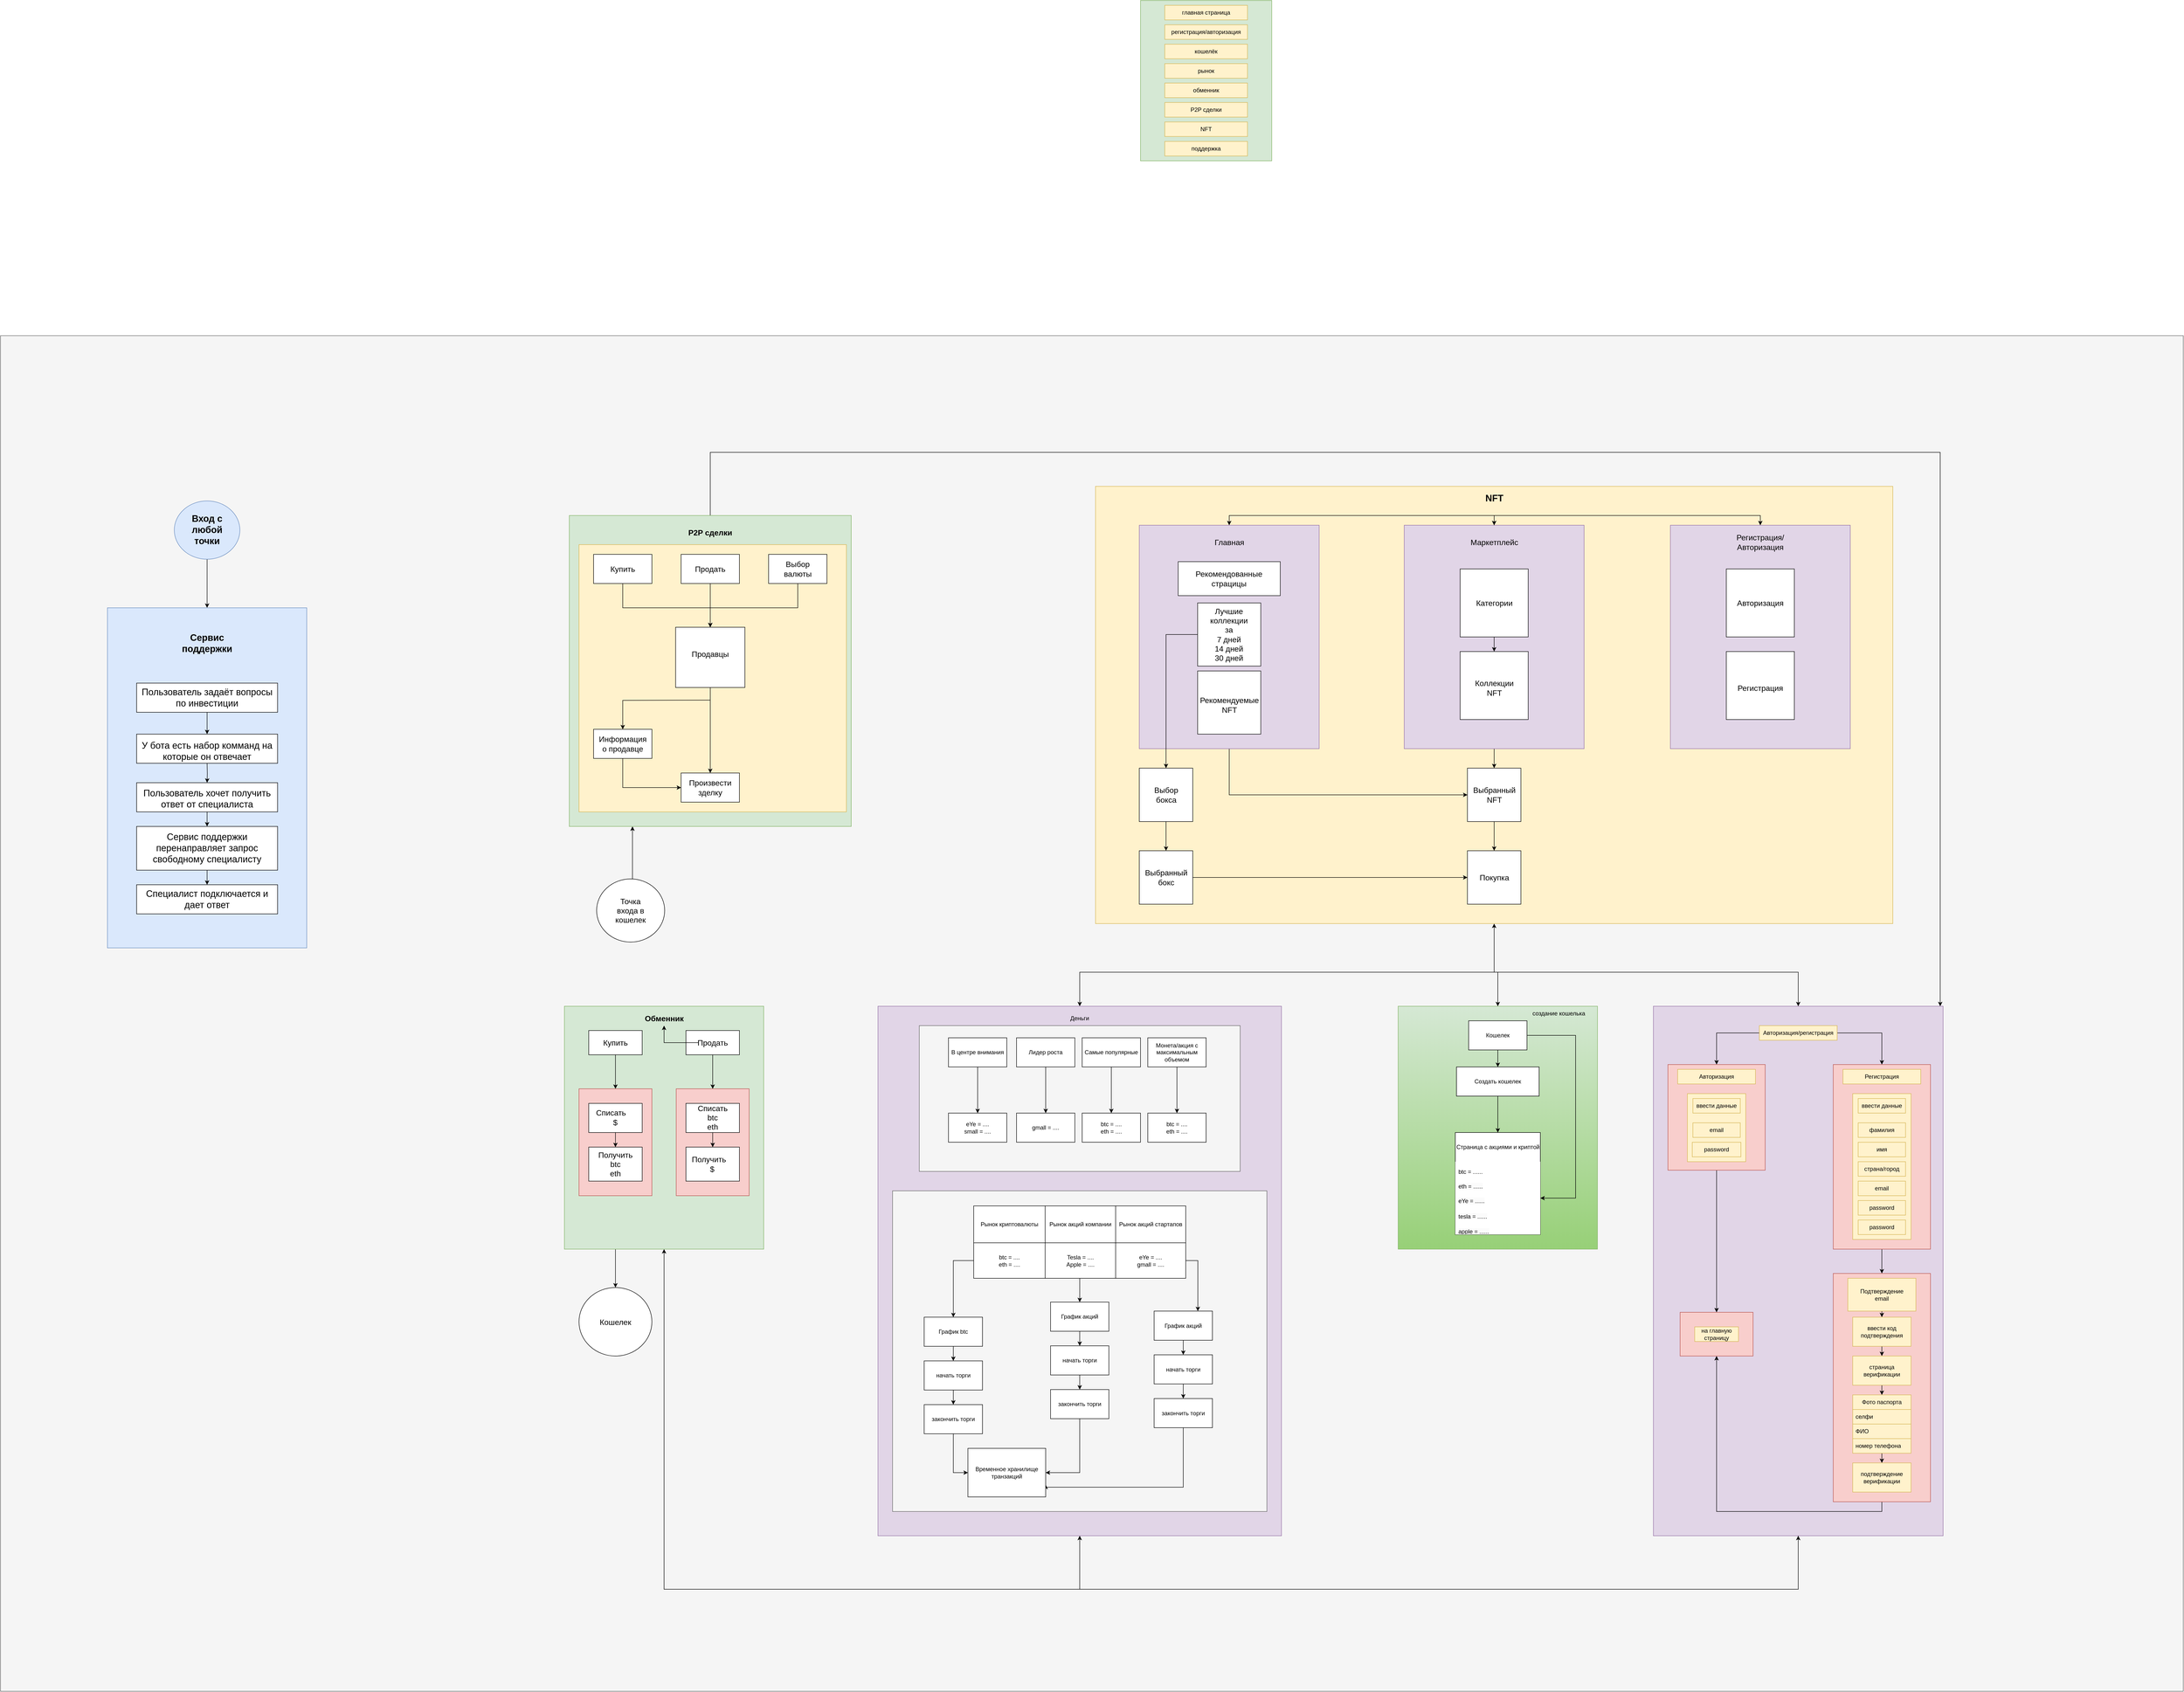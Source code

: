<mxfile version="20.8.3" type="github">
  <diagram id="_3_pIXkezDL_m9sIujSu" name="Страница 1">
    <mxGraphModel dx="7501" dy="5785" grid="1" gridSize="10" guides="1" tooltips="1" connect="1" arrows="1" fold="1" page="1" pageScale="1" pageWidth="827" pageHeight="1169" math="0" shadow="0">
      <root>
        <mxCell id="0" />
        <mxCell id="1" parent="0" />
        <mxCell id="JYF0FqFIY5jHWDaa28IL-293" value="" style="rounded=0;whiteSpace=wrap;html=1;shadow=0;glass=0;sketch=0;strokeColor=#666666;fontSize=19;fillColor=#f5f5f5;fontColor=#333333;" vertex="1" parent="1">
          <mxGeometry x="-1970" y="-940" width="4490" height="2790" as="geometry" />
        </mxCell>
        <mxCell id="JYF0FqFIY5jHWDaa28IL-171" style="edgeStyle=orthogonalEdgeStyle;rounded=0;orthogonalLoop=1;jettySize=auto;html=1;entryX=0.5;entryY=1;entryDx=0;entryDy=0;exitX=0.5;exitY=1;exitDx=0;exitDy=0;" edge="1" parent="1" source="JYF0FqFIY5jHWDaa28IL-22" target="JYF0FqFIY5jHWDaa28IL-105">
          <mxGeometry relative="1" as="geometry">
            <Array as="points">
              <mxPoint x="1728" y="1640" />
              <mxPoint x="250" y="1640" />
            </Array>
          </mxGeometry>
        </mxCell>
        <mxCell id="JYF0FqFIY5jHWDaa28IL-300" style="edgeStyle=orthogonalEdgeStyle;rounded=0;orthogonalLoop=1;jettySize=auto;html=1;entryX=0.5;entryY=1;entryDx=0;entryDy=0;fontSize=19;" edge="1" parent="1" source="JYF0FqFIY5jHWDaa28IL-22" target="JYF0FqFIY5jHWDaa28IL-250">
          <mxGeometry relative="1" as="geometry">
            <Array as="points">
              <mxPoint x="1728" y="370" />
              <mxPoint x="1102" y="370" />
            </Array>
          </mxGeometry>
        </mxCell>
        <mxCell id="JYF0FqFIY5jHWDaa28IL-22" value="" style="rounded=0;whiteSpace=wrap;html=1;fillColor=#e1d5e7;strokeColor=#9673a6;" vertex="1" parent="1">
          <mxGeometry x="1430" y="440" width="596" height="1090" as="geometry" />
        </mxCell>
        <mxCell id="JYF0FqFIY5jHWDaa28IL-32" style="edgeStyle=orthogonalEdgeStyle;rounded=0;orthogonalLoop=1;jettySize=auto;html=1;exitX=0;exitY=0.5;exitDx=0;exitDy=0;" edge="1" parent="1" source="JYF0FqFIY5jHWDaa28IL-23" target="JYF0FqFIY5jHWDaa28IL-24">
          <mxGeometry relative="1" as="geometry" />
        </mxCell>
        <mxCell id="JYF0FqFIY5jHWDaa28IL-47" style="edgeStyle=orthogonalEdgeStyle;rounded=0;orthogonalLoop=1;jettySize=auto;html=1;entryX=0.5;entryY=0;entryDx=0;entryDy=0;exitX=1;exitY=0.5;exitDx=0;exitDy=0;" edge="1" parent="1" source="JYF0FqFIY5jHWDaa28IL-23" target="JYF0FqFIY5jHWDaa28IL-36">
          <mxGeometry relative="1" as="geometry" />
        </mxCell>
        <mxCell id="JYF0FqFIY5jHWDaa28IL-23" value="Авторизация/регистрация" style="text;html=1;strokeColor=#d6b656;fillColor=#fff2cc;align=center;verticalAlign=middle;whiteSpace=wrap;rounded=0;" vertex="1" parent="1">
          <mxGeometry x="1648" y="480" width="160" height="30" as="geometry" />
        </mxCell>
        <mxCell id="JYF0FqFIY5jHWDaa28IL-31" value="" style="edgeStyle=orthogonalEdgeStyle;rounded=0;orthogonalLoop=1;jettySize=auto;html=1;" edge="1" parent="1" source="JYF0FqFIY5jHWDaa28IL-24" target="JYF0FqFIY5jHWDaa28IL-28">
          <mxGeometry relative="1" as="geometry" />
        </mxCell>
        <mxCell id="JYF0FqFIY5jHWDaa28IL-24" value="" style="rounded=0;whiteSpace=wrap;html=1;fillColor=#f8cecc;strokeColor=#b85450;" vertex="1" parent="1">
          <mxGeometry x="1460" y="560" width="200" height="217.5" as="geometry" />
        </mxCell>
        <mxCell id="JYF0FqFIY5jHWDaa28IL-25" value="Авторизация" style="text;html=1;strokeColor=#d6b656;fillColor=#fff2cc;align=center;verticalAlign=middle;whiteSpace=wrap;rounded=0;" vertex="1" parent="1">
          <mxGeometry x="1480" y="570" width="160" height="30" as="geometry" />
        </mxCell>
        <mxCell id="JYF0FqFIY5jHWDaa28IL-28" value="" style="rounded=0;whiteSpace=wrap;html=1;fillColor=#f8cecc;strokeColor=#b85450;" vertex="1" parent="1">
          <mxGeometry x="1485" y="1070" width="150" height="90" as="geometry" />
        </mxCell>
        <mxCell id="JYF0FqFIY5jHWDaa28IL-30" value="на главную страницу" style="text;html=1;strokeColor=#d6b656;fillColor=#fff2cc;align=center;verticalAlign=middle;whiteSpace=wrap;rounded=0;" vertex="1" parent="1">
          <mxGeometry x="1515" y="1100" width="90" height="30" as="geometry" />
        </mxCell>
        <mxCell id="JYF0FqFIY5jHWDaa28IL-33" value="" style="rounded=0;whiteSpace=wrap;html=1;fillColor=#fff2cc;strokeColor=#d6b656;" vertex="1" parent="1">
          <mxGeometry x="1500" y="620" width="120" height="140" as="geometry" />
        </mxCell>
        <mxCell id="JYF0FqFIY5jHWDaa28IL-26" value="email" style="text;html=1;strokeColor=#d6b656;fillColor=#fff2cc;align=center;verticalAlign=middle;whiteSpace=wrap;rounded=0;" vertex="1" parent="1">
          <mxGeometry x="1511.25" y="680" width="97.5" height="30" as="geometry" />
        </mxCell>
        <mxCell id="JYF0FqFIY5jHWDaa28IL-27" value="password" style="text;html=1;strokeColor=#d6b656;fillColor=#fff2cc;align=center;verticalAlign=middle;whiteSpace=wrap;rounded=0;" vertex="1" parent="1">
          <mxGeometry x="1510" y="720" width="100" height="30" as="geometry" />
        </mxCell>
        <mxCell id="JYF0FqFIY5jHWDaa28IL-34" value="ввести данные" style="text;html=1;strokeColor=#d6b656;fillColor=#fff2cc;align=center;verticalAlign=middle;whiteSpace=wrap;rounded=0;" vertex="1" parent="1">
          <mxGeometry x="1511.25" y="630" width="97.5" height="30" as="geometry" />
        </mxCell>
        <mxCell id="JYF0FqFIY5jHWDaa28IL-46" style="edgeStyle=orthogonalEdgeStyle;rounded=0;orthogonalLoop=1;jettySize=auto;html=1;entryX=0.5;entryY=0;entryDx=0;entryDy=0;exitX=0.5;exitY=1;exitDx=0;exitDy=0;" edge="1" parent="1" source="JYF0FqFIY5jHWDaa28IL-36" target="JYF0FqFIY5jHWDaa28IL-49">
          <mxGeometry relative="1" as="geometry">
            <mxPoint x="1790" y="750" as="sourcePoint" />
          </mxGeometry>
        </mxCell>
        <mxCell id="JYF0FqFIY5jHWDaa28IL-36" value="" style="rounded=0;whiteSpace=wrap;html=1;fillColor=#f8cecc;strokeColor=#b85450;" vertex="1" parent="1">
          <mxGeometry x="1800" y="560" width="200" height="380" as="geometry" />
        </mxCell>
        <mxCell id="JYF0FqFIY5jHWDaa28IL-37" value="Регистрация" style="text;html=1;strokeColor=#d6b656;fillColor=#fff2cc;align=center;verticalAlign=middle;whiteSpace=wrap;rounded=0;" vertex="1" parent="1">
          <mxGeometry x="1820" y="570" width="160" height="30" as="geometry" />
        </mxCell>
        <mxCell id="JYF0FqFIY5jHWDaa28IL-38" value="" style="rounded=0;whiteSpace=wrap;html=1;fillColor=#fff2cc;strokeColor=#d6b656;" vertex="1" parent="1">
          <mxGeometry x="1840" y="620" width="120" height="300" as="geometry" />
        </mxCell>
        <mxCell id="JYF0FqFIY5jHWDaa28IL-39" value="ввести данные" style="text;html=1;strokeColor=#d6b656;fillColor=#fff2cc;align=center;verticalAlign=middle;whiteSpace=wrap;rounded=0;" vertex="1" parent="1">
          <mxGeometry x="1851.25" y="630" width="97.5" height="30" as="geometry" />
        </mxCell>
        <mxCell id="JYF0FqFIY5jHWDaa28IL-40" value="фамилия" style="text;html=1;strokeColor=#d6b656;fillColor=#fff2cc;align=center;verticalAlign=middle;whiteSpace=wrap;rounded=0;" vertex="1" parent="1">
          <mxGeometry x="1851.25" y="680" width="97.5" height="30" as="geometry" />
        </mxCell>
        <mxCell id="JYF0FqFIY5jHWDaa28IL-41" value="имя" style="text;html=1;strokeColor=#d6b656;fillColor=#fff2cc;align=center;verticalAlign=middle;whiteSpace=wrap;rounded=0;" vertex="1" parent="1">
          <mxGeometry x="1851.25" y="720" width="97.5" height="30" as="geometry" />
        </mxCell>
        <mxCell id="JYF0FqFIY5jHWDaa28IL-42" value="страна/город" style="text;html=1;strokeColor=#d6b656;fillColor=#fff2cc;align=center;verticalAlign=middle;whiteSpace=wrap;rounded=0;" vertex="1" parent="1">
          <mxGeometry x="1851.25" y="760" width="97.5" height="30" as="geometry" />
        </mxCell>
        <mxCell id="JYF0FqFIY5jHWDaa28IL-43" value="email" style="text;html=1;strokeColor=#d6b656;fillColor=#fff2cc;align=center;verticalAlign=middle;whiteSpace=wrap;rounded=0;" vertex="1" parent="1">
          <mxGeometry x="1851.25" y="800" width="97.5" height="30" as="geometry" />
        </mxCell>
        <mxCell id="JYF0FqFIY5jHWDaa28IL-44" value="password" style="text;html=1;strokeColor=#d6b656;fillColor=#fff2cc;align=center;verticalAlign=middle;whiteSpace=wrap;rounded=0;" vertex="1" parent="1">
          <mxGeometry x="1851.25" y="840" width="97.5" height="30" as="geometry" />
        </mxCell>
        <mxCell id="JYF0FqFIY5jHWDaa28IL-45" value="password" style="text;html=1;strokeColor=#d6b656;fillColor=#fff2cc;align=center;verticalAlign=middle;whiteSpace=wrap;rounded=0;" vertex="1" parent="1">
          <mxGeometry x="1851.25" y="880" width="97.5" height="30" as="geometry" />
        </mxCell>
        <mxCell id="JYF0FqFIY5jHWDaa28IL-48" style="edgeStyle=orthogonalEdgeStyle;rounded=0;orthogonalLoop=1;jettySize=auto;html=1;exitX=0.5;exitY=0;exitDx=0;exitDy=0;" edge="1" parent="1" source="JYF0FqFIY5jHWDaa28IL-70">
          <mxGeometry relative="1" as="geometry">
            <mxPoint x="1728" y="440" as="targetPoint" />
            <Array as="points">
              <mxPoint x="1110" y="370" />
              <mxPoint x="1728" y="370" />
            </Array>
          </mxGeometry>
        </mxCell>
        <mxCell id="JYF0FqFIY5jHWDaa28IL-67" style="edgeStyle=orthogonalEdgeStyle;rounded=0;orthogonalLoop=1;jettySize=auto;html=1;exitX=0.5;exitY=1;exitDx=0;exitDy=0;entryX=0.5;entryY=1;entryDx=0;entryDy=0;" edge="1" parent="1" source="JYF0FqFIY5jHWDaa28IL-49" target="JYF0FqFIY5jHWDaa28IL-28">
          <mxGeometry relative="1" as="geometry" />
        </mxCell>
        <mxCell id="JYF0FqFIY5jHWDaa28IL-49" value="" style="rounded=0;whiteSpace=wrap;html=1;fillColor=#f8cecc;strokeColor=#b85450;" vertex="1" parent="1">
          <mxGeometry x="1800" y="990" width="200" height="470" as="geometry" />
        </mxCell>
        <mxCell id="JYF0FqFIY5jHWDaa28IL-56" style="edgeStyle=orthogonalEdgeStyle;rounded=0;orthogonalLoop=1;jettySize=auto;html=1;exitX=0.5;exitY=1;exitDx=0;exitDy=0;entryX=0.5;entryY=0;entryDx=0;entryDy=0;" edge="1" parent="1" source="JYF0FqFIY5jHWDaa28IL-50" target="JYF0FqFIY5jHWDaa28IL-52">
          <mxGeometry relative="1" as="geometry" />
        </mxCell>
        <mxCell id="JYF0FqFIY5jHWDaa28IL-50" value="" style="rounded=0;whiteSpace=wrap;html=1;fillColor=#fff2cc;strokeColor=#d6b656;" vertex="1" parent="1">
          <mxGeometry x="1830" y="1000" width="140" height="67.5" as="geometry" />
        </mxCell>
        <mxCell id="JYF0FqFIY5jHWDaa28IL-57" style="edgeStyle=orthogonalEdgeStyle;rounded=0;orthogonalLoop=1;jettySize=auto;html=1;exitX=0.5;exitY=1;exitDx=0;exitDy=0;entryX=0.5;entryY=0;entryDx=0;entryDy=0;" edge="1" parent="1" source="JYF0FqFIY5jHWDaa28IL-52" target="JYF0FqFIY5jHWDaa28IL-53">
          <mxGeometry relative="1" as="geometry" />
        </mxCell>
        <mxCell id="JYF0FqFIY5jHWDaa28IL-52" value="ввести код подтверждения" style="rounded=0;whiteSpace=wrap;html=1;fillColor=#fff2cc;strokeColor=#d6b656;" vertex="1" parent="1">
          <mxGeometry x="1840" y="1080" width="120" height="60" as="geometry" />
        </mxCell>
        <mxCell id="JYF0FqFIY5jHWDaa28IL-63" style="edgeStyle=orthogonalEdgeStyle;rounded=0;orthogonalLoop=1;jettySize=auto;html=1;exitX=0.5;exitY=1;exitDx=0;exitDy=0;entryX=0.5;entryY=0;entryDx=0;entryDy=0;" edge="1" parent="1" source="JYF0FqFIY5jHWDaa28IL-53">
          <mxGeometry relative="1" as="geometry">
            <mxPoint x="1900" y="1240" as="targetPoint" />
          </mxGeometry>
        </mxCell>
        <mxCell id="JYF0FqFIY5jHWDaa28IL-53" value="страница верификации" style="rounded=0;whiteSpace=wrap;html=1;fillColor=#fff2cc;strokeColor=#d6b656;" vertex="1" parent="1">
          <mxGeometry x="1840" y="1160" width="120" height="60" as="geometry" />
        </mxCell>
        <mxCell id="JYF0FqFIY5jHWDaa28IL-54" value="Подтверждение email" style="text;html=1;strokeColor=none;fillColor=none;align=center;verticalAlign=middle;whiteSpace=wrap;rounded=0;" vertex="1" parent="1">
          <mxGeometry x="1870" y="1019" width="60" height="30" as="geometry" />
        </mxCell>
        <mxCell id="JYF0FqFIY5jHWDaa28IL-68" style="edgeStyle=orthogonalEdgeStyle;rounded=0;orthogonalLoop=1;jettySize=auto;html=1;exitX=0.5;exitY=1;exitDx=0;exitDy=0;entryX=0.5;entryY=0;entryDx=0;entryDy=0;" edge="1" parent="1" source="JYF0FqFIY5jHWDaa28IL-59" target="JYF0FqFIY5jHWDaa28IL-66">
          <mxGeometry relative="1" as="geometry" />
        </mxCell>
        <mxCell id="JYF0FqFIY5jHWDaa28IL-59" value="Фото паспорта" style="swimlane;fontStyle=0;childLayout=stackLayout;horizontal=1;startSize=30;horizontalStack=0;resizeParent=1;resizeParentMax=0;resizeLast=0;collapsible=1;marginBottom=0;whiteSpace=wrap;html=1;fillColor=#fff2cc;strokeColor=#d6b656;" vertex="1" parent="1">
          <mxGeometry x="1840" y="1240" width="120" height="120" as="geometry" />
        </mxCell>
        <mxCell id="JYF0FqFIY5jHWDaa28IL-60" value="селфи" style="text;strokeColor=#d6b656;fillColor=#fff2cc;align=left;verticalAlign=middle;spacingLeft=4;spacingRight=4;overflow=hidden;points=[[0,0.5],[1,0.5]];portConstraint=eastwest;rotatable=0;whiteSpace=wrap;html=1;" vertex="1" parent="JYF0FqFIY5jHWDaa28IL-59">
          <mxGeometry y="30" width="120" height="30" as="geometry" />
        </mxCell>
        <mxCell id="JYF0FqFIY5jHWDaa28IL-61" value="ФИО" style="text;strokeColor=#d6b656;fillColor=#fff2cc;align=left;verticalAlign=middle;spacingLeft=4;spacingRight=4;overflow=hidden;points=[[0,0.5],[1,0.5]];portConstraint=eastwest;rotatable=0;whiteSpace=wrap;html=1;" vertex="1" parent="JYF0FqFIY5jHWDaa28IL-59">
          <mxGeometry y="60" width="120" height="30" as="geometry" />
        </mxCell>
        <mxCell id="JYF0FqFIY5jHWDaa28IL-62" value="номер телефона" style="text;strokeColor=#d6b656;fillColor=#fff2cc;align=left;verticalAlign=middle;spacingLeft=4;spacingRight=4;overflow=hidden;points=[[0,0.5],[1,0.5]];portConstraint=eastwest;rotatable=0;whiteSpace=wrap;html=1;" vertex="1" parent="JYF0FqFIY5jHWDaa28IL-59">
          <mxGeometry y="90" width="120" height="30" as="geometry" />
        </mxCell>
        <mxCell id="JYF0FqFIY5jHWDaa28IL-66" value="подтверждение верификации" style="rounded=0;whiteSpace=wrap;html=1;fillColor=#fff2cc;strokeColor=#d6b656;" vertex="1" parent="1">
          <mxGeometry x="1840" y="1380" width="120" height="60" as="geometry" />
        </mxCell>
        <mxCell id="JYF0FqFIY5jHWDaa28IL-168" style="edgeStyle=orthogonalEdgeStyle;rounded=0;orthogonalLoop=1;jettySize=auto;html=1;entryX=0.5;entryY=0;entryDx=0;entryDy=0;exitX=0.5;exitY=0;exitDx=0;exitDy=0;" edge="1" parent="1" source="JYF0FqFIY5jHWDaa28IL-70" target="JYF0FqFIY5jHWDaa28IL-105">
          <mxGeometry relative="1" as="geometry">
            <Array as="points">
              <mxPoint x="1110" y="370" />
              <mxPoint x="250" y="370" />
            </Array>
          </mxGeometry>
        </mxCell>
        <mxCell id="JYF0FqFIY5jHWDaa28IL-70" value="" style="rounded=0;whiteSpace=wrap;html=1;fillColor=#d5e8d4;strokeColor=#82b366;gradientColor=#97d077;glass=0;" vertex="1" parent="1">
          <mxGeometry x="905" y="440" width="410" height="500" as="geometry" />
        </mxCell>
        <mxCell id="JYF0FqFIY5jHWDaa28IL-91" style="edgeStyle=orthogonalEdgeStyle;rounded=0;orthogonalLoop=1;jettySize=auto;html=1;entryX=0.5;entryY=0;entryDx=0;entryDy=0;" edge="1" parent="1" source="JYF0FqFIY5jHWDaa28IL-71" target="JYF0FqFIY5jHWDaa28IL-72">
          <mxGeometry relative="1" as="geometry" />
        </mxCell>
        <mxCell id="JYF0FqFIY5jHWDaa28IL-96" style="edgeStyle=orthogonalEdgeStyle;rounded=0;orthogonalLoop=1;jettySize=auto;html=1;entryX=1;entryY=0.5;entryDx=0;entryDy=0;" edge="1" parent="1" source="JYF0FqFIY5jHWDaa28IL-71" target="JYF0FqFIY5jHWDaa28IL-83">
          <mxGeometry relative="1" as="geometry">
            <Array as="points">
              <mxPoint x="1270" y="500" />
              <mxPoint x="1270" y="835" />
            </Array>
          </mxGeometry>
        </mxCell>
        <mxCell id="JYF0FqFIY5jHWDaa28IL-71" value="Кошелек" style="rounded=0;whiteSpace=wrap;html=1;" vertex="1" parent="1">
          <mxGeometry x="1050" y="470" width="120" height="60" as="geometry" />
        </mxCell>
        <mxCell id="JYF0FqFIY5jHWDaa28IL-92" style="edgeStyle=orthogonalEdgeStyle;rounded=0;orthogonalLoop=1;jettySize=auto;html=1;" edge="1" parent="1" source="JYF0FqFIY5jHWDaa28IL-72" target="JYF0FqFIY5jHWDaa28IL-74">
          <mxGeometry relative="1" as="geometry" />
        </mxCell>
        <mxCell id="JYF0FqFIY5jHWDaa28IL-72" value="Создать кошелек" style="rounded=0;whiteSpace=wrap;html=1;" vertex="1" parent="1">
          <mxGeometry x="1025" y="565" width="170" height="60" as="geometry" />
        </mxCell>
        <mxCell id="JYF0FqFIY5jHWDaa28IL-74" value="Страница с акциями и криптой" style="swimlane;fontStyle=0;childLayout=stackLayout;horizontal=1;startSize=60;horizontalStack=0;resizeParent=1;resizeParentMax=0;resizeLast=0;collapsible=1;marginBottom=0;whiteSpace=wrap;html=1;rounded=0;shadow=0;glass=0;swimlaneLine=0;" vertex="1" parent="1">
          <mxGeometry x="1022.5" y="700" width="175" height="210" as="geometry">
            <mxRectangle x="1032.5" y="400" width="60" height="30" as="alternateBounds" />
          </mxGeometry>
        </mxCell>
        <mxCell id="JYF0FqFIY5jHWDaa28IL-75" value="btc = ......" style="text;align=left;verticalAlign=bottom;spacingLeft=4;spacingRight=4;overflow=hidden;points=[[0,0.5],[1,0.5]];portConstraint=eastwest;rotatable=0;whiteSpace=wrap;html=1;fillColor=default;" vertex="1" parent="JYF0FqFIY5jHWDaa28IL-74">
          <mxGeometry y="60" width="175" height="30" as="geometry" />
        </mxCell>
        <mxCell id="JYF0FqFIY5jHWDaa28IL-84" value="&lt;span style=&quot;color: rgb(0, 0, 0); font-family: Helvetica; font-size: 12px; font-style: normal; font-variant-ligatures: normal; font-variant-caps: normal; font-weight: 400; letter-spacing: normal; orphans: 2; text-align: left; text-indent: 0px; text-transform: none; widows: 2; word-spacing: 0px; -webkit-text-stroke-width: 0px; background-color: rgb(251, 251, 251); text-decoration-thickness: initial; text-decoration-style: initial; text-decoration-color: initial; float: none; display: inline !important;&quot;&gt;eth = ......&lt;/span&gt;&lt;br&gt;" style="text;align=left;verticalAlign=bottom;spacingLeft=4;spacingRight=4;overflow=hidden;points=[[0,0.5],[1,0.5]];portConstraint=eastwest;rotatable=0;whiteSpace=wrap;html=1;fillColor=default;" vertex="1" parent="JYF0FqFIY5jHWDaa28IL-74">
          <mxGeometry y="90" width="175" height="30" as="geometry" />
        </mxCell>
        <mxCell id="JYF0FqFIY5jHWDaa28IL-83" value="&lt;span style=&quot;color: rgb(0, 0, 0); font-family: Helvetica; font-size: 12px; font-style: normal; font-variant-ligatures: normal; font-variant-caps: normal; font-weight: 400; letter-spacing: normal; orphans: 2; text-align: left; text-indent: 0px; text-transform: none; widows: 2; word-spacing: 0px; -webkit-text-stroke-width: 0px; background-color: rgb(251, 251, 251); text-decoration-thickness: initial; text-decoration-style: initial; text-decoration-color: initial; float: none; display: inline !important;&quot;&gt;eYe = ......&lt;/span&gt;" style="text;align=left;verticalAlign=bottom;spacingLeft=4;spacingRight=4;overflow=hidden;points=[[0,0.5],[1,0.5]];portConstraint=eastwest;rotatable=0;whiteSpace=wrap;html=1;fillColor=default;" vertex="1" parent="JYF0FqFIY5jHWDaa28IL-74">
          <mxGeometry y="120" width="175" height="30" as="geometry" />
        </mxCell>
        <mxCell id="JYF0FqFIY5jHWDaa28IL-77" value="&lt;br&gt;&lt;span style=&quot;color: rgb(0, 0, 0); font-family: Helvetica; font-size: 12px; font-style: normal; font-variant-ligatures: normal; font-variant-caps: normal; font-weight: 400; letter-spacing: normal; orphans: 2; text-align: left; text-indent: 0px; text-transform: none; widows: 2; word-spacing: 0px; -webkit-text-stroke-width: 0px; background-color: rgb(251, 251, 251); text-decoration-thickness: initial; text-decoration-style: initial; text-decoration-color: initial; float: none; display: inline !important;&quot;&gt;tesla = ......&lt;/span&gt;" style="text;align=left;verticalAlign=bottom;spacingLeft=4;spacingRight=4;overflow=hidden;points=[[0,0.5],[1,0.5]];portConstraint=eastwest;rotatable=0;whiteSpace=wrap;html=1;fillColor=default;" vertex="1" parent="JYF0FqFIY5jHWDaa28IL-74">
          <mxGeometry y="150" width="175" height="30" as="geometry" />
        </mxCell>
        <mxCell id="JYF0FqFIY5jHWDaa28IL-76" value="&lt;br&gt;&lt;span style=&quot;color: rgb(0, 0, 0); font-family: Helvetica; font-size: 12px; font-style: normal; font-variant-ligatures: normal; font-variant-caps: normal; font-weight: 400; letter-spacing: normal; orphans: 2; text-align: left; text-indent: 0px; text-transform: none; widows: 2; word-spacing: 0px; -webkit-text-stroke-width: 0px; background-color: rgb(251, 251, 251); text-decoration-thickness: initial; text-decoration-style: initial; text-decoration-color: initial; float: none; display: inline !important;&quot;&gt;apple = ......&lt;/span&gt;&lt;br&gt;" style="text;align=left;verticalAlign=middle;spacingLeft=4;spacingRight=4;overflow=hidden;points=[[0,0.5],[1,0.5]];portConstraint=eastwest;rotatable=0;whiteSpace=wrap;html=1;glass=0;fillColor=default;" vertex="1" parent="JYF0FqFIY5jHWDaa28IL-74">
          <mxGeometry y="180" width="175" height="30" as="geometry" />
        </mxCell>
        <mxCell id="JYF0FqFIY5jHWDaa28IL-97" value="создание кошелька" style="text;html=1;strokeColor=none;fillColor=none;align=center;verticalAlign=middle;whiteSpace=wrap;rounded=0;shadow=0;glass=0;sketch=0;" vertex="1" parent="1">
          <mxGeometry x="1156" y="440" width="159" height="30" as="geometry" />
        </mxCell>
        <mxCell id="JYF0FqFIY5jHWDaa28IL-176" style="edgeStyle=orthogonalEdgeStyle;rounded=0;orthogonalLoop=1;jettySize=auto;html=1;entryX=0.5;entryY=1;entryDx=0;entryDy=0;exitX=0.5;exitY=1;exitDx=0;exitDy=0;" edge="1" parent="1" source="JYF0FqFIY5jHWDaa28IL-105" target="JYF0FqFIY5jHWDaa28IL-22">
          <mxGeometry relative="1" as="geometry">
            <Array as="points">
              <mxPoint x="250" y="1640" />
              <mxPoint x="1728" y="1640" />
            </Array>
          </mxGeometry>
        </mxCell>
        <mxCell id="JYF0FqFIY5jHWDaa28IL-177" style="edgeStyle=orthogonalEdgeStyle;rounded=0;orthogonalLoop=1;jettySize=auto;html=1;entryX=0.5;entryY=0;entryDx=0;entryDy=0;exitX=0.5;exitY=0;exitDx=0;exitDy=0;" edge="1" parent="1" source="JYF0FqFIY5jHWDaa28IL-105" target="JYF0FqFIY5jHWDaa28IL-70">
          <mxGeometry relative="1" as="geometry">
            <Array as="points">
              <mxPoint x="250" y="370" />
              <mxPoint x="1110" y="370" />
            </Array>
          </mxGeometry>
        </mxCell>
        <mxCell id="JYF0FqFIY5jHWDaa28IL-193" style="edgeStyle=orthogonalEdgeStyle;rounded=0;orthogonalLoop=1;jettySize=auto;html=1;entryX=0.5;entryY=1;entryDx=0;entryDy=0;exitX=0.5;exitY=1;exitDx=0;exitDy=0;" edge="1" parent="1" source="JYF0FqFIY5jHWDaa28IL-22" target="JYF0FqFIY5jHWDaa28IL-178">
          <mxGeometry relative="1" as="geometry">
            <Array as="points">
              <mxPoint x="1728" y="1640" />
              <mxPoint x="-605" y="1640" />
            </Array>
          </mxGeometry>
        </mxCell>
        <mxCell id="JYF0FqFIY5jHWDaa28IL-105" value="" style="rounded=0;whiteSpace=wrap;html=1;fillColor=#e1d5e7;strokeColor=#9673a6;" vertex="1" parent="1">
          <mxGeometry x="-165" y="440" width="830" height="1090" as="geometry" />
        </mxCell>
        <mxCell id="JYF0FqFIY5jHWDaa28IL-106" value="" style="rounded=0;whiteSpace=wrap;html=1;shadow=0;glass=0;sketch=0;strokeColor=#666666;fillColor=#f5f5f5;fontColor=#333333;" vertex="1" parent="1">
          <mxGeometry x="-80" y="480" width="660" height="300" as="geometry" />
        </mxCell>
        <mxCell id="JYF0FqFIY5jHWDaa28IL-115" style="edgeStyle=orthogonalEdgeStyle;rounded=0;orthogonalLoop=1;jettySize=auto;html=1;entryX=0.5;entryY=0;entryDx=0;entryDy=0;" edge="1" parent="1" source="JYF0FqFIY5jHWDaa28IL-107" target="JYF0FqFIY5jHWDaa28IL-111">
          <mxGeometry relative="1" as="geometry" />
        </mxCell>
        <mxCell id="JYF0FqFIY5jHWDaa28IL-107" value="В центре внимания" style="rounded=0;whiteSpace=wrap;html=1;" vertex="1" parent="1">
          <mxGeometry x="-20" y="505" width="120" height="60" as="geometry" />
        </mxCell>
        <mxCell id="JYF0FqFIY5jHWDaa28IL-117" style="edgeStyle=orthogonalEdgeStyle;rounded=0;orthogonalLoop=1;jettySize=auto;html=1;exitX=0.5;exitY=1;exitDx=0;exitDy=0;entryX=0.5;entryY=0;entryDx=0;entryDy=0;" edge="1" parent="1" source="JYF0FqFIY5jHWDaa28IL-108" target="JYF0FqFIY5jHWDaa28IL-113">
          <mxGeometry relative="1" as="geometry" />
        </mxCell>
        <mxCell id="JYF0FqFIY5jHWDaa28IL-108" value="Самые популярные" style="rounded=0;whiteSpace=wrap;html=1;" vertex="1" parent="1">
          <mxGeometry x="255" y="505" width="120" height="60" as="geometry" />
        </mxCell>
        <mxCell id="JYF0FqFIY5jHWDaa28IL-118" style="edgeStyle=orthogonalEdgeStyle;rounded=0;orthogonalLoop=1;jettySize=auto;html=1;exitX=0.5;exitY=1;exitDx=0;exitDy=0;entryX=0.5;entryY=0;entryDx=0;entryDy=0;" edge="1" parent="1" source="JYF0FqFIY5jHWDaa28IL-109" target="JYF0FqFIY5jHWDaa28IL-114">
          <mxGeometry relative="1" as="geometry" />
        </mxCell>
        <mxCell id="JYF0FqFIY5jHWDaa28IL-109" value="Монета/акция с максимальным объемом" style="rounded=0;whiteSpace=wrap;html=1;" vertex="1" parent="1">
          <mxGeometry x="390" y="505" width="120" height="60" as="geometry" />
        </mxCell>
        <mxCell id="JYF0FqFIY5jHWDaa28IL-116" style="edgeStyle=orthogonalEdgeStyle;rounded=0;orthogonalLoop=1;jettySize=auto;html=1;exitX=0.5;exitY=1;exitDx=0;exitDy=0;entryX=0.5;entryY=0;entryDx=0;entryDy=0;" edge="1" parent="1" source="JYF0FqFIY5jHWDaa28IL-110" target="JYF0FqFIY5jHWDaa28IL-112">
          <mxGeometry relative="1" as="geometry" />
        </mxCell>
        <mxCell id="JYF0FqFIY5jHWDaa28IL-110" value="Лидер роста" style="rounded=0;whiteSpace=wrap;html=1;" vertex="1" parent="1">
          <mxGeometry x="120" y="505" width="120" height="60" as="geometry" />
        </mxCell>
        <mxCell id="JYF0FqFIY5jHWDaa28IL-111" value="eYe = ....&lt;br style=&quot;border-color: var(--border-color);&quot;&gt;small = ...." style="rounded=0;whiteSpace=wrap;html=1;" vertex="1" parent="1">
          <mxGeometry x="-20" y="660" width="120" height="60" as="geometry" />
        </mxCell>
        <mxCell id="JYF0FqFIY5jHWDaa28IL-112" value="gmall = ...." style="rounded=0;whiteSpace=wrap;html=1;" vertex="1" parent="1">
          <mxGeometry x="120" y="660" width="120" height="60" as="geometry" />
        </mxCell>
        <mxCell id="JYF0FqFIY5jHWDaa28IL-113" value="btc = ....&lt;br style=&quot;border-color: var(--border-color);&quot;&gt;eth = ...." style="rounded=0;whiteSpace=wrap;html=1;" vertex="1" parent="1">
          <mxGeometry x="255" y="660" width="120" height="60" as="geometry" />
        </mxCell>
        <mxCell id="JYF0FqFIY5jHWDaa28IL-114" value="btc = ....&lt;br style=&quot;border-color: var(--border-color);&quot;&gt;eth = ...." style="rounded=0;whiteSpace=wrap;html=1;" vertex="1" parent="1">
          <mxGeometry x="390" y="660" width="120" height="60" as="geometry" />
        </mxCell>
        <mxCell id="JYF0FqFIY5jHWDaa28IL-119" value="Деньги" style="text;html=1;strokeColor=none;fillColor=none;align=center;verticalAlign=middle;whiteSpace=wrap;rounded=0;shadow=0;glass=0;sketch=0;" vertex="1" parent="1">
          <mxGeometry x="220" y="450" width="60" height="30" as="geometry" />
        </mxCell>
        <mxCell id="JYF0FqFIY5jHWDaa28IL-156" style="edgeStyle=orthogonalEdgeStyle;rounded=0;orthogonalLoop=1;jettySize=auto;html=1;entryX=0.5;entryY=0;entryDx=0;entryDy=0;exitX=0.497;exitY=1;exitDx=0;exitDy=0;exitPerimeter=0;" edge="1" parent="1" source="JYF0FqFIY5jHWDaa28IL-138" target="JYF0FqFIY5jHWDaa28IL-150">
          <mxGeometry relative="1" as="geometry" />
        </mxCell>
        <mxCell id="JYF0FqFIY5jHWDaa28IL-121" value="" style="rounded=0;whiteSpace=wrap;html=1;shadow=0;glass=0;sketch=0;strokeColor=#666666;fillColor=#f5f5f5;fontColor=#333333;" vertex="1" parent="1">
          <mxGeometry x="-134.99" y="820" width="770" height="660" as="geometry" />
        </mxCell>
        <mxCell id="JYF0FqFIY5jHWDaa28IL-158" style="edgeStyle=orthogonalEdgeStyle;rounded=0;orthogonalLoop=1;jettySize=auto;html=1;entryX=0.5;entryY=0;entryDx=0;entryDy=0;" edge="1" parent="1" source="JYF0FqFIY5jHWDaa28IL-133" target="JYF0FqFIY5jHWDaa28IL-150">
          <mxGeometry relative="1" as="geometry" />
        </mxCell>
        <mxCell id="JYF0FqFIY5jHWDaa28IL-133" value="" style="shape=table;html=1;whiteSpace=wrap;startSize=0;container=1;collapsible=0;childLayout=tableLayout;rounded=0;shadow=0;glass=0;sketch=0;strokeColor=default;fillColor=default;gradientColor=none;" vertex="1" parent="1">
          <mxGeometry x="31.88" y="851" width="436.25" height="149" as="geometry" />
        </mxCell>
        <mxCell id="JYF0FqFIY5jHWDaa28IL-134" value="" style="shape=tableRow;horizontal=0;startSize=0;swimlaneHead=0;swimlaneBody=0;top=0;left=0;bottom=0;right=0;collapsible=0;dropTarget=0;fillColor=none;points=[[0,0.5],[1,0.5]];portConstraint=eastwest;rounded=0;shadow=0;glass=0;sketch=0;strokeColor=default;" vertex="1" parent="JYF0FqFIY5jHWDaa28IL-133">
          <mxGeometry width="436.25" height="76" as="geometry" />
        </mxCell>
        <mxCell id="JYF0FqFIY5jHWDaa28IL-135" value="Рынок криптовалюты" style="shape=partialRectangle;html=1;whiteSpace=wrap;connectable=0;fillColor=none;top=0;left=0;bottom=0;right=0;overflow=hidden;rounded=0;shadow=0;glass=0;sketch=0;strokeColor=default;" vertex="1" parent="JYF0FqFIY5jHWDaa28IL-134">
          <mxGeometry width="147" height="76" as="geometry">
            <mxRectangle width="147" height="76" as="alternateBounds" />
          </mxGeometry>
        </mxCell>
        <mxCell id="JYF0FqFIY5jHWDaa28IL-136" value="Рынок акций компании" style="shape=partialRectangle;html=1;whiteSpace=wrap;connectable=0;fillColor=none;top=0;left=0;bottom=0;right=0;overflow=hidden;rounded=0;shadow=0;glass=0;sketch=0;strokeColor=default;" vertex="1" parent="JYF0FqFIY5jHWDaa28IL-134">
          <mxGeometry x="147" width="145" height="76" as="geometry">
            <mxRectangle width="145" height="76" as="alternateBounds" />
          </mxGeometry>
        </mxCell>
        <mxCell id="JYF0FqFIY5jHWDaa28IL-137" value="Рынок акций стартапов" style="shape=partialRectangle;html=1;whiteSpace=wrap;connectable=0;fillColor=none;top=0;left=0;bottom=0;right=0;overflow=hidden;rounded=0;shadow=0;glass=0;sketch=0;strokeColor=default;" vertex="1" parent="JYF0FqFIY5jHWDaa28IL-134">
          <mxGeometry x="292" width="144" height="76" as="geometry">
            <mxRectangle width="144" height="76" as="alternateBounds" />
          </mxGeometry>
        </mxCell>
        <mxCell id="JYF0FqFIY5jHWDaa28IL-138" value="" style="shape=tableRow;horizontal=0;startSize=0;swimlaneHead=0;swimlaneBody=0;top=0;left=0;bottom=0;right=0;collapsible=0;dropTarget=0;fillColor=none;points=[[0,0.5],[1,0.5]];portConstraint=eastwest;rounded=0;shadow=0;glass=0;sketch=0;strokeColor=default;" vertex="1" parent="JYF0FqFIY5jHWDaa28IL-133">
          <mxGeometry y="76" width="436.25" height="73" as="geometry" />
        </mxCell>
        <mxCell id="JYF0FqFIY5jHWDaa28IL-139" value="btc = ....&lt;br&gt;eth = ...." style="shape=partialRectangle;html=1;whiteSpace=wrap;connectable=0;fillColor=none;top=0;left=0;bottom=0;right=0;overflow=hidden;rounded=0;shadow=0;glass=0;sketch=0;strokeColor=default;" vertex="1" parent="JYF0FqFIY5jHWDaa28IL-138">
          <mxGeometry width="147" height="73" as="geometry">
            <mxRectangle width="147" height="73" as="alternateBounds" />
          </mxGeometry>
        </mxCell>
        <mxCell id="JYF0FqFIY5jHWDaa28IL-140" value="Tesla = ....&lt;br style=&quot;border-color: var(--border-color);&quot;&gt;Apple = ...." style="shape=partialRectangle;html=1;whiteSpace=wrap;connectable=0;fillColor=none;top=0;left=0;bottom=0;right=0;overflow=hidden;rounded=0;shadow=0;glass=0;sketch=0;strokeColor=default;" vertex="1" parent="JYF0FqFIY5jHWDaa28IL-138">
          <mxGeometry x="147" width="145" height="73" as="geometry">
            <mxRectangle width="145" height="73" as="alternateBounds" />
          </mxGeometry>
        </mxCell>
        <mxCell id="JYF0FqFIY5jHWDaa28IL-141" value="eYe = ....&lt;br style=&quot;border-color: var(--border-color);&quot;&gt;gmall = ...." style="shape=partialRectangle;html=1;whiteSpace=wrap;connectable=0;fillColor=none;top=0;left=0;bottom=0;right=0;overflow=hidden;rounded=0;shadow=0;glass=0;sketch=0;strokeColor=default;" vertex="1" parent="JYF0FqFIY5jHWDaa28IL-138">
          <mxGeometry x="292" width="144" height="73" as="geometry">
            <mxRectangle width="144" height="73" as="alternateBounds" />
          </mxGeometry>
        </mxCell>
        <mxCell id="JYF0FqFIY5jHWDaa28IL-161" style="edgeStyle=orthogonalEdgeStyle;rounded=0;orthogonalLoop=1;jettySize=auto;html=1;entryX=0.5;entryY=0;entryDx=0;entryDy=0;" edge="1" parent="1" source="JYF0FqFIY5jHWDaa28IL-146" target="JYF0FqFIY5jHWDaa28IL-147">
          <mxGeometry relative="1" as="geometry" />
        </mxCell>
        <mxCell id="JYF0FqFIY5jHWDaa28IL-146" value="График btc" style="rounded=0;whiteSpace=wrap;html=1;shadow=0;glass=0;sketch=0;strokeColor=default;fillColor=default;gradientColor=none;" vertex="1" parent="1">
          <mxGeometry x="-70" y="1080" width="120" height="60" as="geometry" />
        </mxCell>
        <mxCell id="JYF0FqFIY5jHWDaa28IL-162" style="edgeStyle=orthogonalEdgeStyle;rounded=0;orthogonalLoop=1;jettySize=auto;html=1;entryX=0.5;entryY=0;entryDx=0;entryDy=0;" edge="1" parent="1" source="JYF0FqFIY5jHWDaa28IL-147" target="JYF0FqFIY5jHWDaa28IL-148">
          <mxGeometry relative="1" as="geometry" />
        </mxCell>
        <mxCell id="JYF0FqFIY5jHWDaa28IL-147" value="начать торги" style="rounded=0;whiteSpace=wrap;html=1;shadow=0;glass=0;sketch=0;strokeColor=default;fillColor=default;gradientColor=none;" vertex="1" parent="1">
          <mxGeometry x="-70" y="1170" width="120" height="60" as="geometry" />
        </mxCell>
        <mxCell id="JYF0FqFIY5jHWDaa28IL-173" style="edgeStyle=orthogonalEdgeStyle;rounded=0;orthogonalLoop=1;jettySize=auto;html=1;entryX=0;entryY=0.5;entryDx=0;entryDy=0;" edge="1" parent="1" source="JYF0FqFIY5jHWDaa28IL-148" target="JYF0FqFIY5jHWDaa28IL-172">
          <mxGeometry relative="1" as="geometry" />
        </mxCell>
        <mxCell id="JYF0FqFIY5jHWDaa28IL-148" value="закончить торги" style="rounded=0;whiteSpace=wrap;html=1;shadow=0;glass=0;sketch=0;strokeColor=default;fillColor=default;gradientColor=none;" vertex="1" parent="1">
          <mxGeometry x="-70" y="1260" width="120" height="60" as="geometry" />
        </mxCell>
        <mxCell id="JYF0FqFIY5jHWDaa28IL-163" style="edgeStyle=orthogonalEdgeStyle;rounded=0;orthogonalLoop=1;jettySize=auto;html=1;entryX=0.5;entryY=0;entryDx=0;entryDy=0;" edge="1" parent="1" source="JYF0FqFIY5jHWDaa28IL-150" target="JYF0FqFIY5jHWDaa28IL-151">
          <mxGeometry relative="1" as="geometry" />
        </mxCell>
        <mxCell id="JYF0FqFIY5jHWDaa28IL-150" value="График акций" style="rounded=0;whiteSpace=wrap;html=1;shadow=0;glass=0;sketch=0;strokeColor=default;fillColor=default;gradientColor=none;" vertex="1" parent="1">
          <mxGeometry x="190" y="1049" width="120" height="60" as="geometry" />
        </mxCell>
        <mxCell id="JYF0FqFIY5jHWDaa28IL-164" style="edgeStyle=orthogonalEdgeStyle;rounded=0;orthogonalLoop=1;jettySize=auto;html=1;entryX=0.5;entryY=0;entryDx=0;entryDy=0;" edge="1" parent="1" source="JYF0FqFIY5jHWDaa28IL-151" target="JYF0FqFIY5jHWDaa28IL-152">
          <mxGeometry relative="1" as="geometry" />
        </mxCell>
        <mxCell id="JYF0FqFIY5jHWDaa28IL-151" value="начать торги" style="rounded=0;whiteSpace=wrap;html=1;shadow=0;glass=0;sketch=0;strokeColor=default;fillColor=default;gradientColor=none;" vertex="1" parent="1">
          <mxGeometry x="190" y="1139" width="120" height="60" as="geometry" />
        </mxCell>
        <mxCell id="JYF0FqFIY5jHWDaa28IL-174" style="edgeStyle=orthogonalEdgeStyle;rounded=0;orthogonalLoop=1;jettySize=auto;html=1;entryX=1;entryY=0.5;entryDx=0;entryDy=0;exitX=0.5;exitY=1;exitDx=0;exitDy=0;" edge="1" parent="1" source="JYF0FqFIY5jHWDaa28IL-152" target="JYF0FqFIY5jHWDaa28IL-172">
          <mxGeometry relative="1" as="geometry" />
        </mxCell>
        <mxCell id="JYF0FqFIY5jHWDaa28IL-152" value="закончить торги" style="rounded=0;whiteSpace=wrap;html=1;shadow=0;glass=0;sketch=0;strokeColor=default;fillColor=default;gradientColor=none;" vertex="1" parent="1">
          <mxGeometry x="190" y="1229" width="120" height="60" as="geometry" />
        </mxCell>
        <mxCell id="JYF0FqFIY5jHWDaa28IL-165" style="edgeStyle=orthogonalEdgeStyle;rounded=0;orthogonalLoop=1;jettySize=auto;html=1;entryX=0.5;entryY=0;entryDx=0;entryDy=0;" edge="1" parent="1" source="JYF0FqFIY5jHWDaa28IL-153" target="JYF0FqFIY5jHWDaa28IL-154">
          <mxGeometry relative="1" as="geometry" />
        </mxCell>
        <mxCell id="JYF0FqFIY5jHWDaa28IL-153" value="График акций" style="rounded=0;whiteSpace=wrap;html=1;shadow=0;glass=0;sketch=0;strokeColor=default;fillColor=default;gradientColor=none;" vertex="1" parent="1">
          <mxGeometry x="403" y="1067.5" width="120" height="60" as="geometry" />
        </mxCell>
        <mxCell id="JYF0FqFIY5jHWDaa28IL-166" style="edgeStyle=orthogonalEdgeStyle;rounded=0;orthogonalLoop=1;jettySize=auto;html=1;entryX=0.5;entryY=0;entryDx=0;entryDy=0;" edge="1" parent="1" source="JYF0FqFIY5jHWDaa28IL-154" target="JYF0FqFIY5jHWDaa28IL-155">
          <mxGeometry relative="1" as="geometry" />
        </mxCell>
        <mxCell id="JYF0FqFIY5jHWDaa28IL-154" value="начать торги" style="rounded=0;whiteSpace=wrap;html=1;shadow=0;glass=0;sketch=0;strokeColor=default;fillColor=default;gradientColor=none;" vertex="1" parent="1">
          <mxGeometry x="403" y="1157.5" width="120" height="60" as="geometry" />
        </mxCell>
        <mxCell id="JYF0FqFIY5jHWDaa28IL-175" style="edgeStyle=orthogonalEdgeStyle;rounded=0;orthogonalLoop=1;jettySize=auto;html=1;entryX=1;entryY=0.75;entryDx=0;entryDy=0;" edge="1" parent="1" source="JYF0FqFIY5jHWDaa28IL-155" target="JYF0FqFIY5jHWDaa28IL-172">
          <mxGeometry relative="1" as="geometry">
            <Array as="points">
              <mxPoint x="463" y="1430" />
              <mxPoint x="180" y="1430" />
            </Array>
          </mxGeometry>
        </mxCell>
        <mxCell id="JYF0FqFIY5jHWDaa28IL-155" value="закончить торги" style="rounded=0;whiteSpace=wrap;html=1;shadow=0;glass=0;sketch=0;strokeColor=default;fillColor=default;gradientColor=none;" vertex="1" parent="1">
          <mxGeometry x="403" y="1247.5" width="120" height="60" as="geometry" />
        </mxCell>
        <mxCell id="JYF0FqFIY5jHWDaa28IL-159" style="edgeStyle=orthogonalEdgeStyle;rounded=0;orthogonalLoop=1;jettySize=auto;html=1;exitX=1;exitY=0.5;exitDx=0;exitDy=0;entryX=0.75;entryY=0;entryDx=0;entryDy=0;" edge="1" parent="1" source="JYF0FqFIY5jHWDaa28IL-138" target="JYF0FqFIY5jHWDaa28IL-153">
          <mxGeometry relative="1" as="geometry" />
        </mxCell>
        <mxCell id="JYF0FqFIY5jHWDaa28IL-160" style="edgeStyle=orthogonalEdgeStyle;rounded=0;orthogonalLoop=1;jettySize=auto;html=1;exitX=0;exitY=0.5;exitDx=0;exitDy=0;entryX=0.5;entryY=0;entryDx=0;entryDy=0;" edge="1" parent="1" source="JYF0FqFIY5jHWDaa28IL-138" target="JYF0FqFIY5jHWDaa28IL-146">
          <mxGeometry relative="1" as="geometry" />
        </mxCell>
        <mxCell id="JYF0FqFIY5jHWDaa28IL-172" value="Временное хранилище транзакций" style="rounded=0;whiteSpace=wrap;html=1;shadow=0;glass=0;sketch=0;strokeColor=default;fillColor=default;gradientColor=none;" vertex="1" parent="1">
          <mxGeometry x="20" y="1350" width="160" height="100" as="geometry" />
        </mxCell>
        <mxCell id="JYF0FqFIY5jHWDaa28IL-192" style="edgeStyle=orthogonalEdgeStyle;rounded=0;orthogonalLoop=1;jettySize=auto;html=1;entryX=0.5;entryY=0;entryDx=0;entryDy=0;" edge="1" parent="1" source="JYF0FqFIY5jHWDaa28IL-178" target="JYF0FqFIY5jHWDaa28IL-190">
          <mxGeometry relative="1" as="geometry">
            <Array as="points">
              <mxPoint x="-705" y="960" />
              <mxPoint x="-705" y="960" />
            </Array>
          </mxGeometry>
        </mxCell>
        <mxCell id="JYF0FqFIY5jHWDaa28IL-178" value="" style="rounded=0;whiteSpace=wrap;html=1;fillColor=#d5e8d4;strokeColor=#82b366;glass=0;" vertex="1" parent="1">
          <mxGeometry x="-810" y="440" width="410" height="500" as="geometry" />
        </mxCell>
        <mxCell id="JYF0FqFIY5jHWDaa28IL-187" style="edgeStyle=orthogonalEdgeStyle;rounded=0;orthogonalLoop=1;jettySize=auto;html=1;entryX=0.5;entryY=0;entryDx=0;entryDy=0;" edge="1" parent="1" source="JYF0FqFIY5jHWDaa28IL-179" target="JYF0FqFIY5jHWDaa28IL-185">
          <mxGeometry relative="1" as="geometry" />
        </mxCell>
        <mxCell id="JYF0FqFIY5jHWDaa28IL-179" value="" style="rounded=0;whiteSpace=wrap;html=1;shadow=0;glass=0;sketch=0;strokeColor=default;fillColor=default;gradientColor=none;" vertex="1" parent="1">
          <mxGeometry x="-760" y="490" width="110" height="50" as="geometry" />
        </mxCell>
        <mxCell id="JYF0FqFIY5jHWDaa28IL-188" style="edgeStyle=orthogonalEdgeStyle;rounded=0;orthogonalLoop=1;jettySize=auto;html=1;entryX=0.5;entryY=0;entryDx=0;entryDy=0;" edge="1" parent="1" source="JYF0FqFIY5jHWDaa28IL-180" target="JYF0FqFIY5jHWDaa28IL-186">
          <mxGeometry relative="1" as="geometry" />
        </mxCell>
        <mxCell id="JYF0FqFIY5jHWDaa28IL-180" value="" style="rounded=0;whiteSpace=wrap;html=1;shadow=0;glass=0;sketch=0;strokeColor=default;fillColor=default;gradientColor=none;" vertex="1" parent="1">
          <mxGeometry x="-560" y="490" width="110" height="50" as="geometry" />
        </mxCell>
        <mxCell id="JYF0FqFIY5jHWDaa28IL-185" value="" style="rounded=0;whiteSpace=wrap;html=1;shadow=0;glass=0;sketch=0;strokeColor=#b85450;fillColor=#f8cecc;" vertex="1" parent="1">
          <mxGeometry x="-780" y="610" width="150" height="220" as="geometry" />
        </mxCell>
        <mxCell id="JYF0FqFIY5jHWDaa28IL-194" style="edgeStyle=orthogonalEdgeStyle;rounded=0;orthogonalLoop=1;jettySize=auto;html=1;" edge="1" parent="1" source="JYF0FqFIY5jHWDaa28IL-181" target="JYF0FqFIY5jHWDaa28IL-182">
          <mxGeometry relative="1" as="geometry" />
        </mxCell>
        <mxCell id="JYF0FqFIY5jHWDaa28IL-181" value="" style="rounded=0;whiteSpace=wrap;html=1;shadow=0;glass=0;sketch=0;strokeColor=default;fillColor=default;gradientColor=none;" vertex="1" parent="1">
          <mxGeometry x="-760" y="640" width="110" height="60" as="geometry" />
        </mxCell>
        <mxCell id="JYF0FqFIY5jHWDaa28IL-182" value="" style="rounded=0;whiteSpace=wrap;html=1;shadow=0;glass=0;sketch=0;strokeColor=default;fillColor=default;gradientColor=none;" vertex="1" parent="1">
          <mxGeometry x="-760" y="730" width="110" height="70" as="geometry" />
        </mxCell>
        <mxCell id="JYF0FqFIY5jHWDaa28IL-186" value="" style="rounded=0;whiteSpace=wrap;html=1;shadow=0;glass=0;sketch=0;strokeColor=#b85450;fillColor=#f8cecc;" vertex="1" parent="1">
          <mxGeometry x="-580" y="610" width="150" height="220" as="geometry" />
        </mxCell>
        <mxCell id="JYF0FqFIY5jHWDaa28IL-195" style="edgeStyle=orthogonalEdgeStyle;rounded=0;orthogonalLoop=1;jettySize=auto;html=1;" edge="1" parent="1" source="JYF0FqFIY5jHWDaa28IL-183" target="JYF0FqFIY5jHWDaa28IL-184">
          <mxGeometry relative="1" as="geometry" />
        </mxCell>
        <mxCell id="JYF0FqFIY5jHWDaa28IL-183" value="" style="rounded=0;whiteSpace=wrap;html=1;shadow=0;glass=0;sketch=0;strokeColor=default;fillColor=default;gradientColor=none;" vertex="1" parent="1">
          <mxGeometry x="-560" y="640" width="110" height="60" as="geometry" />
        </mxCell>
        <mxCell id="JYF0FqFIY5jHWDaa28IL-184" value="" style="rounded=0;whiteSpace=wrap;html=1;shadow=0;glass=0;sketch=0;strokeColor=default;fillColor=default;gradientColor=none;" vertex="1" parent="1">
          <mxGeometry x="-560" y="730" width="110" height="70" as="geometry" />
        </mxCell>
        <mxCell id="JYF0FqFIY5jHWDaa28IL-190" value="" style="ellipse;whiteSpace=wrap;html=1;rounded=0;glass=0;" vertex="1" parent="1">
          <mxGeometry x="-780" y="1019" width="150" height="141" as="geometry" />
        </mxCell>
        <mxCell id="JYF0FqFIY5jHWDaa28IL-196" value="Обменник" style="text;html=1;strokeColor=none;fillColor=none;align=center;verticalAlign=middle;whiteSpace=wrap;rounded=0;shadow=0;glass=0;sketch=0;fontStyle=1;fontSize=16;" vertex="1" parent="1">
          <mxGeometry x="-667.5" y="450" width="125" height="30" as="geometry" />
        </mxCell>
        <mxCell id="JYF0FqFIY5jHWDaa28IL-197" value="Кошелек" style="text;html=1;strokeColor=none;fillColor=none;align=center;verticalAlign=middle;whiteSpace=wrap;rounded=0;shadow=0;glass=0;sketch=0;fontSize=16;" vertex="1" parent="1">
          <mxGeometry x="-735" y="1074.5" width="60" height="30" as="geometry" />
        </mxCell>
        <mxCell id="JYF0FqFIY5jHWDaa28IL-198" value="Купить" style="text;html=1;strokeColor=none;fillColor=none;align=center;verticalAlign=middle;whiteSpace=wrap;rounded=0;shadow=0;glass=0;sketch=0;fontSize=16;" vertex="1" parent="1">
          <mxGeometry x="-735" y="500" width="60" height="30" as="geometry" />
        </mxCell>
        <mxCell id="JYF0FqFIY5jHWDaa28IL-251" value="" style="edgeStyle=orthogonalEdgeStyle;rounded=0;orthogonalLoop=1;jettySize=auto;html=1;fontSize=16;" edge="1" parent="1" source="JYF0FqFIY5jHWDaa28IL-199" target="JYF0FqFIY5jHWDaa28IL-196">
          <mxGeometry relative="1" as="geometry" />
        </mxCell>
        <mxCell id="JYF0FqFIY5jHWDaa28IL-199" value="Продать" style="text;html=1;strokeColor=none;fillColor=none;align=center;verticalAlign=middle;whiteSpace=wrap;rounded=0;shadow=0;glass=0;sketch=0;fontSize=16;" vertex="1" parent="1">
          <mxGeometry x="-535" y="500" width="60" height="30" as="geometry" />
        </mxCell>
        <mxCell id="JYF0FqFIY5jHWDaa28IL-200" value="Списать&amp;nbsp; &amp;nbsp; &amp;nbsp;$" style="text;html=1;strokeColor=none;fillColor=none;align=center;verticalAlign=middle;whiteSpace=wrap;rounded=0;shadow=0;glass=0;sketch=0;fontSize=16;" vertex="1" parent="1">
          <mxGeometry x="-750" y="653.75" width="85" height="30" as="geometry" />
        </mxCell>
        <mxCell id="JYF0FqFIY5jHWDaa28IL-201" value="Списать btc&lt;br&gt;eth" style="text;html=1;strokeColor=none;fillColor=none;align=center;verticalAlign=middle;whiteSpace=wrap;rounded=0;shadow=0;glass=0;sketch=0;fontSize=16;" vertex="1" parent="1">
          <mxGeometry x="-535" y="653.75" width="60" height="30" as="geometry" />
        </mxCell>
        <mxCell id="JYF0FqFIY5jHWDaa28IL-202" value="Получить btc&lt;br style=&quot;border-color: var(--border-color);&quot;&gt;eth" style="text;html=1;strokeColor=none;fillColor=none;align=center;verticalAlign=middle;whiteSpace=wrap;rounded=0;shadow=0;glass=0;sketch=0;fontSize=16;" vertex="1" parent="1">
          <mxGeometry x="-735" y="750" width="60" height="30" as="geometry" />
        </mxCell>
        <mxCell id="JYF0FqFIY5jHWDaa28IL-205" value="Получить&amp;nbsp; &amp;nbsp; $" style="text;html=1;strokeColor=none;fillColor=none;align=center;verticalAlign=middle;whiteSpace=wrap;rounded=0;shadow=0;glass=0;sketch=0;fontSize=16;" vertex="1" parent="1">
          <mxGeometry x="-550" y="750" width="87.5" height="30" as="geometry" />
        </mxCell>
        <mxCell id="JYF0FqFIY5jHWDaa28IL-206" value="" style="rounded=0;whiteSpace=wrap;html=1;fillColor=#d5e8d4;strokeColor=#82b366;" vertex="1" parent="1">
          <mxGeometry x="375" y="-1630" width="270" height="330" as="geometry" />
        </mxCell>
        <mxCell id="JYF0FqFIY5jHWDaa28IL-207" value="" style="rounded=0;whiteSpace=wrap;html=1;fillColor=#fff2cc;strokeColor=#d6b656;" vertex="1" parent="1">
          <mxGeometry x="425" y="-1620" width="170" height="30" as="geometry" />
        </mxCell>
        <mxCell id="JYF0FqFIY5jHWDaa28IL-208" value="главная страница" style="text;html=1;align=center;verticalAlign=middle;whiteSpace=wrap;rounded=0;" vertex="1" parent="1">
          <mxGeometry x="455" y="-1620" width="110" height="30" as="geometry" />
        </mxCell>
        <mxCell id="JYF0FqFIY5jHWDaa28IL-209" value="" style="rounded=0;whiteSpace=wrap;html=1;fillColor=#fff2cc;strokeColor=#d6b656;" vertex="1" parent="1">
          <mxGeometry x="425" y="-1580" width="170" height="30" as="geometry" />
        </mxCell>
        <mxCell id="JYF0FqFIY5jHWDaa28IL-210" value="регистрация/авторизация" style="text;html=1;align=center;verticalAlign=middle;whiteSpace=wrap;rounded=0;" vertex="1" parent="1">
          <mxGeometry x="435" y="-1580" width="150" height="30" as="geometry" />
        </mxCell>
        <mxCell id="JYF0FqFIY5jHWDaa28IL-211" value="" style="rounded=0;whiteSpace=wrap;html=1;fillColor=#fff2cc;strokeColor=#d6b656;" vertex="1" parent="1">
          <mxGeometry x="425" y="-1540" width="170" height="30" as="geometry" />
        </mxCell>
        <mxCell id="JYF0FqFIY5jHWDaa28IL-212" value="кошелёк" style="text;html=1;align=center;verticalAlign=middle;whiteSpace=wrap;rounded=0;" vertex="1" parent="1">
          <mxGeometry x="455" y="-1540" width="110" height="30" as="geometry" />
        </mxCell>
        <mxCell id="JYF0FqFIY5jHWDaa28IL-213" value="" style="rounded=0;whiteSpace=wrap;html=1;fillColor=#fff2cc;strokeColor=#d6b656;" vertex="1" parent="1">
          <mxGeometry x="425" y="-1500" width="170" height="30" as="geometry" />
        </mxCell>
        <mxCell id="JYF0FqFIY5jHWDaa28IL-214" value="рынок" style="text;html=1;align=center;verticalAlign=middle;whiteSpace=wrap;rounded=0;" vertex="1" parent="1">
          <mxGeometry x="455" y="-1500" width="110" height="30" as="geometry" />
        </mxCell>
        <mxCell id="JYF0FqFIY5jHWDaa28IL-215" value="" style="rounded=0;whiteSpace=wrap;html=1;fillColor=#fff2cc;strokeColor=#d6b656;" vertex="1" parent="1">
          <mxGeometry x="425" y="-1460" width="170" height="30" as="geometry" />
        </mxCell>
        <mxCell id="JYF0FqFIY5jHWDaa28IL-216" value="обменник" style="text;html=1;align=center;verticalAlign=middle;whiteSpace=wrap;rounded=0;" vertex="1" parent="1">
          <mxGeometry x="455" y="-1460" width="110" height="30" as="geometry" />
        </mxCell>
        <mxCell id="JYF0FqFIY5jHWDaa28IL-217" value="" style="rounded=0;whiteSpace=wrap;html=1;fillColor=#fff2cc;strokeColor=#d6b656;" vertex="1" parent="1">
          <mxGeometry x="425" y="-1420" width="170" height="30" as="geometry" />
        </mxCell>
        <mxCell id="JYF0FqFIY5jHWDaa28IL-218" value="P2P сделки" style="text;html=1;align=center;verticalAlign=middle;whiteSpace=wrap;rounded=0;" vertex="1" parent="1">
          <mxGeometry x="455" y="-1420" width="110" height="30" as="geometry" />
        </mxCell>
        <mxCell id="JYF0FqFIY5jHWDaa28IL-219" value="" style="rounded=0;whiteSpace=wrap;html=1;fillColor=#fff2cc;strokeColor=#d6b656;" vertex="1" parent="1">
          <mxGeometry x="425" y="-1380" width="170" height="30" as="geometry" />
        </mxCell>
        <mxCell id="JYF0FqFIY5jHWDaa28IL-220" value="NFT" style="text;html=1;align=center;verticalAlign=middle;whiteSpace=wrap;rounded=0;" vertex="1" parent="1">
          <mxGeometry x="455" y="-1380" width="110" height="30" as="geometry" />
        </mxCell>
        <mxCell id="JYF0FqFIY5jHWDaa28IL-221" value="" style="rounded=0;whiteSpace=wrap;html=1;fillColor=#fff2cc;strokeColor=#d6b656;" vertex="1" parent="1">
          <mxGeometry x="425" y="-1340" width="170" height="30" as="geometry" />
        </mxCell>
        <mxCell id="JYF0FqFIY5jHWDaa28IL-222" value="поддержка" style="text;html=1;align=center;verticalAlign=middle;whiteSpace=wrap;rounded=0;" vertex="1" parent="1">
          <mxGeometry x="455" y="-1340" width="110" height="30" as="geometry" />
        </mxCell>
        <mxCell id="JYF0FqFIY5jHWDaa28IL-245" value="" style="edgeStyle=orthogonalEdgeStyle;rounded=0;orthogonalLoop=1;jettySize=auto;html=1;fontSize=16;" edge="1" parent="1" source="JYF0FqFIY5jHWDaa28IL-244" target="JYF0FqFIY5jHWDaa28IL-223">
          <mxGeometry relative="1" as="geometry">
            <Array as="points">
              <mxPoint x="-670" y="90" />
              <mxPoint x="-670" y="90" />
            </Array>
          </mxGeometry>
        </mxCell>
        <mxCell id="JYF0FqFIY5jHWDaa28IL-249" style="edgeStyle=orthogonalEdgeStyle;rounded=0;orthogonalLoop=1;jettySize=auto;html=1;fontSize=16;exitX=0.5;exitY=0;exitDx=0;exitDy=0;" edge="1" parent="1" source="JYF0FqFIY5jHWDaa28IL-223">
          <mxGeometry relative="1" as="geometry">
            <mxPoint x="2020" y="440" as="targetPoint" />
            <Array as="points">
              <mxPoint x="-510" y="-700" />
              <mxPoint x="2020" y="-700" />
            </Array>
          </mxGeometry>
        </mxCell>
        <mxCell id="JYF0FqFIY5jHWDaa28IL-223" value="" style="rounded=0;whiteSpace=wrap;html=1;fillColor=#d5e8d4;strokeColor=#82b366;glass=0;" vertex="1" parent="1">
          <mxGeometry x="-800" y="-570" width="580" height="640" as="geometry" />
        </mxCell>
        <mxCell id="JYF0FqFIY5jHWDaa28IL-248" value="" style="rounded=0;whiteSpace=wrap;html=1;shadow=0;glass=0;sketch=0;strokeColor=#d6b656;fontSize=16;fillColor=#fff2cc;" vertex="1" parent="1">
          <mxGeometry x="-780" y="-510" width="550" height="550" as="geometry" />
        </mxCell>
        <mxCell id="JYF0FqFIY5jHWDaa28IL-224" value="P2P сделки" style="text;html=1;strokeColor=none;fillColor=none;align=center;verticalAlign=middle;whiteSpace=wrap;rounded=0;shadow=0;glass=0;sketch=0;fontSize=16;fontStyle=1" vertex="1" parent="1">
          <mxGeometry x="-603.75" y="-550" width="187.5" height="30" as="geometry" />
        </mxCell>
        <mxCell id="JYF0FqFIY5jHWDaa28IL-231" style="edgeStyle=orthogonalEdgeStyle;rounded=0;orthogonalLoop=1;jettySize=auto;html=1;entryX=0.5;entryY=0;entryDx=0;entryDy=0;fontSize=16;" edge="1" parent="1" source="JYF0FqFIY5jHWDaa28IL-225" target="JYF0FqFIY5jHWDaa28IL-228">
          <mxGeometry relative="1" as="geometry">
            <Array as="points">
              <mxPoint x="-690" y="-380" />
              <mxPoint x="-510" y="-380" />
            </Array>
          </mxGeometry>
        </mxCell>
        <mxCell id="JYF0FqFIY5jHWDaa28IL-225" value="" style="rounded=0;whiteSpace=wrap;html=1;shadow=0;glass=0;sketch=0;strokeColor=default;fontSize=16;fillColor=default;gradientColor=none;" vertex="1" parent="1">
          <mxGeometry x="-750" y="-490" width="120" height="60" as="geometry" />
        </mxCell>
        <mxCell id="JYF0FqFIY5jHWDaa28IL-233" style="edgeStyle=orthogonalEdgeStyle;rounded=0;orthogonalLoop=1;jettySize=auto;html=1;entryX=0.5;entryY=0;entryDx=0;entryDy=0;fontSize=16;" edge="1" parent="1" source="JYF0FqFIY5jHWDaa28IL-226" target="JYF0FqFIY5jHWDaa28IL-228">
          <mxGeometry relative="1" as="geometry">
            <Array as="points">
              <mxPoint x="-330" y="-380" />
              <mxPoint x="-510" y="-380" />
            </Array>
          </mxGeometry>
        </mxCell>
        <mxCell id="JYF0FqFIY5jHWDaa28IL-226" value="" style="rounded=0;whiteSpace=wrap;html=1;shadow=0;glass=0;sketch=0;strokeColor=default;fontSize=16;fillColor=default;gradientColor=none;" vertex="1" parent="1">
          <mxGeometry x="-390" y="-490" width="120" height="60" as="geometry" />
        </mxCell>
        <mxCell id="JYF0FqFIY5jHWDaa28IL-232" style="edgeStyle=orthogonalEdgeStyle;rounded=0;orthogonalLoop=1;jettySize=auto;html=1;fontSize=16;" edge="1" parent="1" source="JYF0FqFIY5jHWDaa28IL-227">
          <mxGeometry relative="1" as="geometry">
            <mxPoint x="-510.0" y="-340" as="targetPoint" />
          </mxGeometry>
        </mxCell>
        <mxCell id="JYF0FqFIY5jHWDaa28IL-227" value="" style="rounded=0;whiteSpace=wrap;html=1;shadow=0;glass=0;sketch=0;strokeColor=default;fontSize=16;fillColor=default;gradientColor=none;" vertex="1" parent="1">
          <mxGeometry x="-570" y="-490" width="120" height="60" as="geometry" />
        </mxCell>
        <mxCell id="JYF0FqFIY5jHWDaa28IL-234" style="edgeStyle=orthogonalEdgeStyle;rounded=0;orthogonalLoop=1;jettySize=auto;html=1;entryX=0.5;entryY=0;entryDx=0;entryDy=0;fontSize=16;" edge="1" parent="1" source="JYF0FqFIY5jHWDaa28IL-228" target="JYF0FqFIY5jHWDaa28IL-230">
          <mxGeometry relative="1" as="geometry" />
        </mxCell>
        <mxCell id="JYF0FqFIY5jHWDaa28IL-236" style="edgeStyle=orthogonalEdgeStyle;rounded=0;orthogonalLoop=1;jettySize=auto;html=1;entryX=0.5;entryY=0;entryDx=0;entryDy=0;fontSize=16;" edge="1" parent="1" target="JYF0FqFIY5jHWDaa28IL-229">
          <mxGeometry relative="1" as="geometry">
            <mxPoint x="-510" y="-190" as="sourcePoint" />
          </mxGeometry>
        </mxCell>
        <mxCell id="JYF0FqFIY5jHWDaa28IL-228" value="" style="rounded=0;whiteSpace=wrap;html=1;shadow=0;glass=0;sketch=0;strokeColor=default;fontSize=16;fillColor=default;gradientColor=none;" vertex="1" parent="1">
          <mxGeometry x="-581.25" y="-340" width="142.5" height="124" as="geometry" />
        </mxCell>
        <mxCell id="JYF0FqFIY5jHWDaa28IL-235" style="edgeStyle=orthogonalEdgeStyle;rounded=0;orthogonalLoop=1;jettySize=auto;html=1;entryX=0;entryY=0.5;entryDx=0;entryDy=0;fontSize=16;exitX=0.5;exitY=1;exitDx=0;exitDy=0;" edge="1" parent="1" source="JYF0FqFIY5jHWDaa28IL-229" target="JYF0FqFIY5jHWDaa28IL-230">
          <mxGeometry relative="1" as="geometry" />
        </mxCell>
        <mxCell id="JYF0FqFIY5jHWDaa28IL-229" value="" style="rounded=0;whiteSpace=wrap;html=1;shadow=0;glass=0;sketch=0;strokeColor=default;fontSize=16;fillColor=default;gradientColor=none;" vertex="1" parent="1">
          <mxGeometry x="-750" y="-130" width="120" height="60" as="geometry" />
        </mxCell>
        <mxCell id="JYF0FqFIY5jHWDaa28IL-230" value="" style="rounded=0;whiteSpace=wrap;html=1;shadow=0;glass=0;sketch=0;strokeColor=default;fontSize=16;fillColor=default;gradientColor=none;" vertex="1" parent="1">
          <mxGeometry x="-570" y="-40" width="120" height="60" as="geometry" />
        </mxCell>
        <mxCell id="JYF0FqFIY5jHWDaa28IL-237" value="Купить" style="text;html=1;strokeColor=none;fillColor=none;align=center;verticalAlign=middle;whiteSpace=wrap;rounded=0;shadow=0;glass=0;sketch=0;fontSize=16;" vertex="1" parent="1">
          <mxGeometry x="-720" y="-475" width="60" height="30" as="geometry" />
        </mxCell>
        <mxCell id="JYF0FqFIY5jHWDaa28IL-238" value="Продать" style="text;html=1;strokeColor=none;fillColor=none;align=center;verticalAlign=middle;whiteSpace=wrap;rounded=0;shadow=0;glass=0;sketch=0;fontSize=16;" vertex="1" parent="1">
          <mxGeometry x="-540" y="-475" width="60" height="30" as="geometry" />
        </mxCell>
        <mxCell id="JYF0FqFIY5jHWDaa28IL-239" value="Выбор валюты" style="text;html=1;strokeColor=none;fillColor=none;align=center;verticalAlign=middle;whiteSpace=wrap;rounded=0;shadow=0;glass=0;sketch=0;fontSize=16;" vertex="1" parent="1">
          <mxGeometry x="-360" y="-475" width="60" height="30" as="geometry" />
        </mxCell>
        <mxCell id="JYF0FqFIY5jHWDaa28IL-240" value="Продавцы" style="text;html=1;strokeColor=none;fillColor=none;align=center;verticalAlign=middle;whiteSpace=wrap;rounded=0;shadow=0;glass=0;sketch=0;fontSize=16;" vertex="1" parent="1">
          <mxGeometry x="-540" y="-300" width="60" height="30" as="geometry" />
        </mxCell>
        <mxCell id="JYF0FqFIY5jHWDaa28IL-241" value="Информация о продавце" style="text;html=1;strokeColor=none;fillColor=none;align=center;verticalAlign=middle;whiteSpace=wrap;rounded=0;shadow=0;glass=0;sketch=0;fontSize=16;" vertex="1" parent="1">
          <mxGeometry x="-720" y="-115" width="60" height="30" as="geometry" />
        </mxCell>
        <mxCell id="JYF0FqFIY5jHWDaa28IL-242" value="Произвести зделку" style="text;html=1;strokeColor=none;fillColor=none;align=center;verticalAlign=middle;whiteSpace=wrap;rounded=0;shadow=0;glass=0;sketch=0;fontSize=16;" vertex="1" parent="1">
          <mxGeometry x="-540" y="-25" width="60" height="30" as="geometry" />
        </mxCell>
        <mxCell id="JYF0FqFIY5jHWDaa28IL-244" value="" style="ellipse;whiteSpace=wrap;html=1;rounded=0;glass=0;" vertex="1" parent="1">
          <mxGeometry x="-743.75" y="178" width="140" height="130" as="geometry" />
        </mxCell>
        <mxCell id="JYF0FqFIY5jHWDaa28IL-247" value="Точка входа в кошелек" style="text;html=1;strokeColor=none;fillColor=none;align=center;verticalAlign=middle;whiteSpace=wrap;rounded=0;shadow=0;glass=0;sketch=0;fontSize=16;" vertex="1" parent="1">
          <mxGeometry x="-703.75" y="228" width="60" height="30" as="geometry" />
        </mxCell>
        <mxCell id="JYF0FqFIY5jHWDaa28IL-250" value="" style="rounded=0;whiteSpace=wrap;html=1;shadow=0;glass=0;sketch=0;strokeColor=#d6b656;fontSize=16;fillColor=#fff2cc;" vertex="1" parent="1">
          <mxGeometry x="282.5" y="-630" width="1640" height="900" as="geometry" />
        </mxCell>
        <mxCell id="JYF0FqFIY5jHWDaa28IL-267" style="edgeStyle=orthogonalEdgeStyle;rounded=0;orthogonalLoop=1;jettySize=auto;html=1;entryX=0.5;entryY=0;entryDx=0;entryDy=0;fontSize=16;exitX=0.5;exitY=0;exitDx=0;exitDy=0;" edge="1" parent="1" source="JYF0FqFIY5jHWDaa28IL-252" target="JYF0FqFIY5jHWDaa28IL-253">
          <mxGeometry relative="1" as="geometry" />
        </mxCell>
        <mxCell id="JYF0FqFIY5jHWDaa28IL-285" style="edgeStyle=orthogonalEdgeStyle;rounded=0;orthogonalLoop=1;jettySize=auto;html=1;entryX=0;entryY=0.5;entryDx=0;entryDy=0;fontSize=16;exitX=0.5;exitY=1;exitDx=0;exitDy=0;" edge="1" parent="1" source="JYF0FqFIY5jHWDaa28IL-252" target="JYF0FqFIY5jHWDaa28IL-258">
          <mxGeometry relative="1" as="geometry" />
        </mxCell>
        <mxCell id="JYF0FqFIY5jHWDaa28IL-252" value="" style="rounded=0;whiteSpace=wrap;html=1;shadow=0;glass=0;sketch=0;strokeColor=#9673a6;fontSize=16;fillColor=#e1d5e7;" vertex="1" parent="1">
          <mxGeometry x="372.5" y="-550" width="370" height="460" as="geometry" />
        </mxCell>
        <mxCell id="JYF0FqFIY5jHWDaa28IL-269" style="edgeStyle=orthogonalEdgeStyle;rounded=0;orthogonalLoop=1;jettySize=auto;html=1;entryX=0.5;entryY=0;entryDx=0;entryDy=0;fontSize=16;exitX=0.5;exitY=0;exitDx=0;exitDy=0;" edge="1" parent="1" source="JYF0FqFIY5jHWDaa28IL-253" target="JYF0FqFIY5jHWDaa28IL-252">
          <mxGeometry relative="1" as="geometry" />
        </mxCell>
        <mxCell id="JYF0FqFIY5jHWDaa28IL-298" style="edgeStyle=orthogonalEdgeStyle;rounded=0;orthogonalLoop=1;jettySize=auto;html=1;entryX=0.5;entryY=0;entryDx=0;entryDy=0;fontSize=19;" edge="1" parent="1" source="JYF0FqFIY5jHWDaa28IL-253" target="JYF0FqFIY5jHWDaa28IL-258">
          <mxGeometry relative="1" as="geometry" />
        </mxCell>
        <mxCell id="JYF0FqFIY5jHWDaa28IL-253" value="" style="rounded=0;whiteSpace=wrap;html=1;shadow=0;glass=0;sketch=0;strokeColor=#9673a6;fontSize=16;fillColor=#e1d5e7;" vertex="1" parent="1">
          <mxGeometry x="917.51" y="-550" width="370" height="460" as="geometry" />
        </mxCell>
        <mxCell id="JYF0FqFIY5jHWDaa28IL-270" style="edgeStyle=orthogonalEdgeStyle;rounded=0;orthogonalLoop=1;jettySize=auto;html=1;fontSize=16;exitX=0.5;exitY=0;exitDx=0;exitDy=0;" edge="1" parent="1" source="JYF0FqFIY5jHWDaa28IL-254">
          <mxGeometry relative="1" as="geometry">
            <mxPoint x="1102.5" y="-550" as="targetPoint" />
            <Array as="points">
              <mxPoint x="1649.5" y="-570" />
              <mxPoint x="1102.5" y="-570" />
            </Array>
          </mxGeometry>
        </mxCell>
        <mxCell id="JYF0FqFIY5jHWDaa28IL-254" value="" style="rounded=0;whiteSpace=wrap;html=1;shadow=0;glass=0;sketch=0;strokeColor=#9673a6;fontSize=16;fillColor=#e1d5e7;" vertex="1" parent="1">
          <mxGeometry x="1465" y="-550" width="370" height="460" as="geometry" />
        </mxCell>
        <mxCell id="JYF0FqFIY5jHWDaa28IL-286" style="edgeStyle=orthogonalEdgeStyle;rounded=0;orthogonalLoop=1;jettySize=auto;html=1;entryX=0.5;entryY=0;entryDx=0;entryDy=0;fontSize=16;" edge="1" parent="1" source="JYF0FqFIY5jHWDaa28IL-255" target="JYF0FqFIY5jHWDaa28IL-257">
          <mxGeometry relative="1" as="geometry" />
        </mxCell>
        <mxCell id="JYF0FqFIY5jHWDaa28IL-255" value="" style="whiteSpace=wrap;html=1;aspect=fixed;rounded=0;shadow=0;glass=0;sketch=0;strokeColor=default;fontSize=16;fillColor=default;gradientColor=none;" vertex="1" parent="1">
          <mxGeometry x="372.5" y="-50" width="110" height="110" as="geometry" />
        </mxCell>
        <mxCell id="JYF0FqFIY5jHWDaa28IL-287" style="edgeStyle=orthogonalEdgeStyle;rounded=0;orthogonalLoop=1;jettySize=auto;html=1;entryX=0;entryY=0.5;entryDx=0;entryDy=0;fontSize=16;" edge="1" parent="1" source="JYF0FqFIY5jHWDaa28IL-257" target="JYF0FqFIY5jHWDaa28IL-259">
          <mxGeometry relative="1" as="geometry" />
        </mxCell>
        <mxCell id="JYF0FqFIY5jHWDaa28IL-257" value="" style="whiteSpace=wrap;html=1;aspect=fixed;rounded=0;shadow=0;glass=0;sketch=0;strokeColor=default;fontSize=16;fillColor=default;gradientColor=none;" vertex="1" parent="1">
          <mxGeometry x="372.5" y="120" width="110" height="110" as="geometry" />
        </mxCell>
        <mxCell id="JYF0FqFIY5jHWDaa28IL-299" style="edgeStyle=orthogonalEdgeStyle;rounded=0;orthogonalLoop=1;jettySize=auto;html=1;fontSize=19;" edge="1" parent="1" source="JYF0FqFIY5jHWDaa28IL-258" target="JYF0FqFIY5jHWDaa28IL-259">
          <mxGeometry relative="1" as="geometry" />
        </mxCell>
        <mxCell id="JYF0FqFIY5jHWDaa28IL-258" value="" style="whiteSpace=wrap;html=1;aspect=fixed;rounded=0;shadow=0;glass=0;sketch=0;strokeColor=default;fontSize=16;fillColor=default;gradientColor=none;" vertex="1" parent="1">
          <mxGeometry x="1047.5" y="-50" width="110" height="110" as="geometry" />
        </mxCell>
        <mxCell id="JYF0FqFIY5jHWDaa28IL-259" value="" style="whiteSpace=wrap;html=1;aspect=fixed;rounded=0;shadow=0;glass=0;sketch=0;strokeColor=default;fontSize=16;fillColor=default;gradientColor=none;" vertex="1" parent="1">
          <mxGeometry x="1047.5" y="120" width="110" height="110" as="geometry" />
        </mxCell>
        <mxCell id="JYF0FqFIY5jHWDaa28IL-268" style="edgeStyle=orthogonalEdgeStyle;rounded=0;orthogonalLoop=1;jettySize=auto;html=1;entryX=0.5;entryY=0;entryDx=0;entryDy=0;fontSize=16;exitX=0.5;exitY=0;exitDx=0;exitDy=0;" edge="1" parent="1" source="JYF0FqFIY5jHWDaa28IL-253" target="JYF0FqFIY5jHWDaa28IL-254">
          <mxGeometry relative="1" as="geometry" />
        </mxCell>
        <mxCell id="JYF0FqFIY5jHWDaa28IL-291" style="edgeStyle=orthogonalEdgeStyle;rounded=0;orthogonalLoop=1;jettySize=auto;html=1;entryX=0.5;entryY=0;entryDx=0;entryDy=0;fontSize=16;" edge="1" parent="1" source="JYF0FqFIY5jHWDaa28IL-260" target="JYF0FqFIY5jHWDaa28IL-261">
          <mxGeometry relative="1" as="geometry" />
        </mxCell>
        <mxCell id="JYF0FqFIY5jHWDaa28IL-260" value="" style="whiteSpace=wrap;html=1;aspect=fixed;rounded=0;shadow=0;glass=0;sketch=0;strokeColor=default;fontSize=16;fillColor=default;gradientColor=none;" vertex="1" parent="1">
          <mxGeometry x="1032.5" y="-460" width="140" height="140" as="geometry" />
        </mxCell>
        <mxCell id="JYF0FqFIY5jHWDaa28IL-261" value="" style="whiteSpace=wrap;html=1;aspect=fixed;rounded=0;shadow=0;glass=0;sketch=0;strokeColor=default;fontSize=16;fillColor=default;gradientColor=none;" vertex="1" parent="1">
          <mxGeometry x="1032.5" y="-290" width="140" height="140" as="geometry" />
        </mxCell>
        <mxCell id="JYF0FqFIY5jHWDaa28IL-262" value="" style="whiteSpace=wrap;html=1;aspect=fixed;rounded=0;shadow=0;glass=0;sketch=0;strokeColor=default;fontSize=16;fillColor=default;gradientColor=none;" vertex="1" parent="1">
          <mxGeometry x="1580" y="-460" width="140" height="140" as="geometry" />
        </mxCell>
        <mxCell id="JYF0FqFIY5jHWDaa28IL-263" value="" style="whiteSpace=wrap;html=1;aspect=fixed;rounded=0;shadow=0;glass=0;sketch=0;strokeColor=default;fontSize=16;fillColor=default;gradientColor=none;" vertex="1" parent="1">
          <mxGeometry x="1580" y="-290" width="140" height="140" as="geometry" />
        </mxCell>
        <mxCell id="JYF0FqFIY5jHWDaa28IL-284" style="edgeStyle=orthogonalEdgeStyle;rounded=0;orthogonalLoop=1;jettySize=auto;html=1;entryX=0.5;entryY=0;entryDx=0;entryDy=0;fontSize=16;" edge="1" parent="1" source="JYF0FqFIY5jHWDaa28IL-264" target="JYF0FqFIY5jHWDaa28IL-255">
          <mxGeometry relative="1" as="geometry" />
        </mxCell>
        <mxCell id="JYF0FqFIY5jHWDaa28IL-264" value="" style="whiteSpace=wrap;html=1;aspect=fixed;rounded=0;shadow=0;glass=0;sketch=0;strokeColor=default;fontSize=16;fillColor=default;gradientColor=none;" vertex="1" parent="1">
          <mxGeometry x="492.49" y="-390" width="130" height="130" as="geometry" />
        </mxCell>
        <mxCell id="JYF0FqFIY5jHWDaa28IL-265" value="" style="whiteSpace=wrap;html=1;aspect=fixed;rounded=0;shadow=0;glass=0;sketch=0;strokeColor=default;fontSize=16;fillColor=default;gradientColor=none;" vertex="1" parent="1">
          <mxGeometry x="492.49" y="-250" width="130" height="130" as="geometry" />
        </mxCell>
        <mxCell id="JYF0FqFIY5jHWDaa28IL-266" value="" style="rounded=0;whiteSpace=wrap;html=1;shadow=0;glass=0;sketch=0;strokeColor=default;fontSize=16;fillColor=default;gradientColor=none;" vertex="1" parent="1">
          <mxGeometry x="452.5" y="-475" width="209.99" height="70" as="geometry" />
        </mxCell>
        <mxCell id="JYF0FqFIY5jHWDaa28IL-271" value="NFT" style="text;html=1;strokeColor=none;fillColor=none;align=center;verticalAlign=middle;whiteSpace=wrap;rounded=0;shadow=0;glass=0;sketch=0;fontSize=19;fontStyle=1" vertex="1" parent="1">
          <mxGeometry x="1072.51" y="-620" width="60" height="30" as="geometry" />
        </mxCell>
        <mxCell id="JYF0FqFIY5jHWDaa28IL-272" value="Рекомендованные страцицы" style="text;html=1;strokeColor=none;fillColor=none;align=center;verticalAlign=middle;whiteSpace=wrap;rounded=0;shadow=0;glass=0;sketch=0;fontSize=16;" vertex="1" parent="1">
          <mxGeometry x="527.49" y="-455" width="60" height="30" as="geometry" />
        </mxCell>
        <mxCell id="JYF0FqFIY5jHWDaa28IL-273" value="Лучшие коллекции за&lt;br&gt;7 дней&lt;br&gt;14 дней&lt;br&gt;30 дней" style="text;html=1;strokeColor=none;fillColor=none;align=center;verticalAlign=middle;whiteSpace=wrap;rounded=0;shadow=0;glass=0;sketch=0;fontSize=16;" vertex="1" parent="1">
          <mxGeometry x="527.49" y="-340" width="60" height="30" as="geometry" />
        </mxCell>
        <mxCell id="JYF0FqFIY5jHWDaa28IL-274" value="Категории" style="text;html=1;strokeColor=none;fillColor=none;align=center;verticalAlign=middle;whiteSpace=wrap;rounded=0;shadow=0;glass=0;sketch=0;fontSize=16;" vertex="1" parent="1">
          <mxGeometry x="1072.5" y="-405" width="60" height="30" as="geometry" />
        </mxCell>
        <mxCell id="JYF0FqFIY5jHWDaa28IL-275" value="Коллекции NFT" style="text;html=1;strokeColor=none;fillColor=none;align=center;verticalAlign=middle;whiteSpace=wrap;rounded=0;shadow=0;glass=0;sketch=0;fontSize=16;" vertex="1" parent="1">
          <mxGeometry x="1072.5" y="-230" width="60" height="30" as="geometry" />
        </mxCell>
        <mxCell id="JYF0FqFIY5jHWDaa28IL-277" value="Рекомендуемые NFT" style="text;html=1;strokeColor=none;fillColor=none;align=center;verticalAlign=middle;whiteSpace=wrap;rounded=0;shadow=0;glass=0;sketch=0;fontSize=16;" vertex="1" parent="1">
          <mxGeometry x="527.5" y="-195" width="60" height="30" as="geometry" />
        </mxCell>
        <mxCell id="JYF0FqFIY5jHWDaa28IL-278" value="Регистрация" style="text;html=1;strokeColor=none;fillColor=none;align=center;verticalAlign=middle;whiteSpace=wrap;rounded=0;shadow=0;glass=0;sketch=0;fontSize=16;" vertex="1" parent="1">
          <mxGeometry x="1620" y="-230" width="60" height="30" as="geometry" />
        </mxCell>
        <mxCell id="JYF0FqFIY5jHWDaa28IL-279" value="Авторизация" style="text;html=1;strokeColor=none;fillColor=none;align=center;verticalAlign=middle;whiteSpace=wrap;rounded=0;shadow=0;glass=0;sketch=0;fontSize=16;" vertex="1" parent="1">
          <mxGeometry x="1620" y="-405" width="60" height="30" as="geometry" />
        </mxCell>
        <mxCell id="JYF0FqFIY5jHWDaa28IL-280" value="Выбранный NFT" style="text;html=1;strokeColor=none;fillColor=none;align=center;verticalAlign=middle;whiteSpace=wrap;rounded=0;shadow=0;glass=0;sketch=0;fontSize=16;" vertex="1" parent="1">
          <mxGeometry x="1072.5" y="-10" width="60" height="30" as="geometry" />
        </mxCell>
        <mxCell id="JYF0FqFIY5jHWDaa28IL-281" value="Покупка" style="text;html=1;strokeColor=none;fillColor=none;align=center;verticalAlign=middle;whiteSpace=wrap;rounded=0;shadow=0;glass=0;sketch=0;fontSize=16;" vertex="1" parent="1">
          <mxGeometry x="1072.5" y="160" width="60" height="30" as="geometry" />
        </mxCell>
        <mxCell id="JYF0FqFIY5jHWDaa28IL-282" value="Выбор бокса" style="text;html=1;strokeColor=none;fillColor=none;align=center;verticalAlign=middle;whiteSpace=wrap;rounded=0;shadow=0;glass=0;sketch=0;fontSize=16;" vertex="1" parent="1">
          <mxGeometry x="397.5" y="-10" width="60" height="30" as="geometry" />
        </mxCell>
        <mxCell id="JYF0FqFIY5jHWDaa28IL-283" value="Выбранный бокс" style="text;html=1;strokeColor=none;fillColor=none;align=center;verticalAlign=middle;whiteSpace=wrap;rounded=0;shadow=0;glass=0;sketch=0;fontSize=16;" vertex="1" parent="1">
          <mxGeometry x="397.5" y="160" width="60" height="30" as="geometry" />
        </mxCell>
        <mxCell id="JYF0FqFIY5jHWDaa28IL-288" value="Регистрация/Авторизация" style="text;html=1;strokeColor=none;fillColor=none;align=center;verticalAlign=middle;whiteSpace=wrap;rounded=0;shadow=0;glass=0;sketch=0;fontSize=16;" vertex="1" parent="1">
          <mxGeometry x="1620" y="-530" width="60" height="30" as="geometry" />
        </mxCell>
        <mxCell id="JYF0FqFIY5jHWDaa28IL-289" value="Маркетплейс" style="text;html=1;strokeColor=none;fillColor=none;align=center;verticalAlign=middle;whiteSpace=wrap;rounded=0;shadow=0;glass=0;sketch=0;fontSize=16;" vertex="1" parent="1">
          <mxGeometry x="1072.51" y="-530" width="60" height="30" as="geometry" />
        </mxCell>
        <mxCell id="JYF0FqFIY5jHWDaa28IL-290" value="Главная" style="text;html=1;strokeColor=none;fillColor=none;align=center;verticalAlign=middle;whiteSpace=wrap;rounded=0;shadow=0;glass=0;sketch=0;fontSize=16;" vertex="1" parent="1">
          <mxGeometry x="527.5" y="-530" width="60" height="30" as="geometry" />
        </mxCell>
        <mxCell id="JYF0FqFIY5jHWDaa28IL-305" value="" style="edgeStyle=orthogonalEdgeStyle;rounded=0;orthogonalLoop=1;jettySize=auto;html=1;fontSize=19;" edge="1" parent="1" source="JYF0FqFIY5jHWDaa28IL-304" target="JYF0FqFIY5jHWDaa28IL-301">
          <mxGeometry relative="1" as="geometry" />
        </mxCell>
        <mxCell id="JYF0FqFIY5jHWDaa28IL-301" value="" style="rounded=0;whiteSpace=wrap;html=1;shadow=0;glass=0;sketch=0;strokeColor=#6c8ebf;fontSize=19;fillColor=#dae8fc;" vertex="1" parent="1">
          <mxGeometry x="-1750" y="-380" width="410" height="700" as="geometry" />
        </mxCell>
        <mxCell id="JYF0FqFIY5jHWDaa28IL-304" value="" style="ellipse;whiteSpace=wrap;html=1;fontSize=19;rounded=0;shadow=0;glass=0;sketch=0;fillColor=#dae8fc;strokeColor=#6c8ebf;" vertex="1" parent="1">
          <mxGeometry x="-1612.5" y="-600" width="135" height="120" as="geometry" />
        </mxCell>
        <mxCell id="JYF0FqFIY5jHWDaa28IL-328" style="edgeStyle=orthogonalEdgeStyle;rounded=0;orthogonalLoop=1;jettySize=auto;html=1;entryX=0.5;entryY=0;entryDx=0;entryDy=0;fontSize=19;" edge="1" parent="1" source="JYF0FqFIY5jHWDaa28IL-311" target="JYF0FqFIY5jHWDaa28IL-313">
          <mxGeometry relative="1" as="geometry" />
        </mxCell>
        <mxCell id="JYF0FqFIY5jHWDaa28IL-311" value="" style="rounded=0;whiteSpace=wrap;html=1;shadow=0;glass=0;sketch=0;strokeColor=default;fontSize=19;fillColor=default;gradientColor=none;" vertex="1" parent="1">
          <mxGeometry x="-1690" y="-225" width="290" height="60" as="geometry" />
        </mxCell>
        <mxCell id="JYF0FqFIY5jHWDaa28IL-312" value="Пользователь задаёт вопросы по инвестиции" style="text;html=1;strokeColor=none;fillColor=none;align=center;verticalAlign=middle;whiteSpace=wrap;rounded=0;shadow=0;glass=0;sketch=0;fontSize=19;" vertex="1" parent="1">
          <mxGeometry x="-1685" y="-210" width="280" height="30" as="geometry" />
        </mxCell>
        <mxCell id="JYF0FqFIY5jHWDaa28IL-313" value="" style="rounded=0;whiteSpace=wrap;html=1;shadow=0;glass=0;sketch=0;strokeColor=default;fontSize=19;fillColor=default;gradientColor=none;" vertex="1" parent="1">
          <mxGeometry x="-1690" y="-120" width="290" height="60" as="geometry" />
        </mxCell>
        <mxCell id="JYF0FqFIY5jHWDaa28IL-315" value="" style="rounded=0;whiteSpace=wrap;html=1;shadow=0;glass=0;sketch=0;strokeColor=default;fontSize=19;fillColor=default;gradientColor=none;" vertex="1" parent="1">
          <mxGeometry x="-1690" y="-20" width="290" height="60" as="geometry" />
        </mxCell>
        <mxCell id="JYF0FqFIY5jHWDaa28IL-332" style="edgeStyle=orthogonalEdgeStyle;rounded=0;orthogonalLoop=1;jettySize=auto;html=1;entryX=0.5;entryY=0;entryDx=0;entryDy=0;fontSize=19;" edge="1" parent="1" source="JYF0FqFIY5jHWDaa28IL-317" target="JYF0FqFIY5jHWDaa28IL-319">
          <mxGeometry relative="1" as="geometry" />
        </mxCell>
        <mxCell id="JYF0FqFIY5jHWDaa28IL-317" value="" style="rounded=0;whiteSpace=wrap;html=1;shadow=0;glass=0;sketch=0;strokeColor=default;fontSize=19;fillColor=default;gradientColor=none;" vertex="1" parent="1">
          <mxGeometry x="-1690" y="70" width="290" height="90" as="geometry" />
        </mxCell>
        <mxCell id="JYF0FqFIY5jHWDaa28IL-319" value="" style="rounded=0;whiteSpace=wrap;html=1;shadow=0;glass=0;sketch=0;strokeColor=default;fontSize=19;fillColor=default;gradientColor=none;" vertex="1" parent="1">
          <mxGeometry x="-1690" y="190" width="290" height="60" as="geometry" />
        </mxCell>
        <mxCell id="JYF0FqFIY5jHWDaa28IL-321" value="Вход с любой точки" style="text;html=1;strokeColor=none;fillColor=none;align=center;verticalAlign=middle;whiteSpace=wrap;rounded=0;shadow=0;glass=0;sketch=0;fontSize=19;fontStyle=1" vertex="1" parent="1">
          <mxGeometry x="-1575" y="-555" width="60" height="30" as="geometry" />
        </mxCell>
        <mxCell id="JYF0FqFIY5jHWDaa28IL-322" value="Сервис поддержки" style="text;html=1;strokeColor=none;fillColor=none;align=center;verticalAlign=middle;whiteSpace=wrap;rounded=0;shadow=0;glass=0;sketch=0;fontSize=19;fontStyle=1" vertex="1" parent="1">
          <mxGeometry x="-1595" y="-355" width="100" height="95" as="geometry" />
        </mxCell>
        <mxCell id="JYF0FqFIY5jHWDaa28IL-329" style="edgeStyle=orthogonalEdgeStyle;rounded=0;orthogonalLoop=1;jettySize=auto;html=1;entryX=0.5;entryY=0;entryDx=0;entryDy=0;fontSize=19;" edge="1" parent="1" target="JYF0FqFIY5jHWDaa28IL-315">
          <mxGeometry relative="1" as="geometry">
            <mxPoint x="-1545" y="-60" as="sourcePoint" />
          </mxGeometry>
        </mxCell>
        <mxCell id="JYF0FqFIY5jHWDaa28IL-324" value="У бота есть набор комманд на которые он отвечает" style="text;html=1;strokeColor=none;fillColor=none;align=center;verticalAlign=middle;whiteSpace=wrap;rounded=0;shadow=0;glass=0;sketch=0;fontSize=19;" vertex="1" parent="1">
          <mxGeometry x="-1685" y="-100" width="280" height="30" as="geometry" />
        </mxCell>
        <mxCell id="JYF0FqFIY5jHWDaa28IL-330" style="edgeStyle=orthogonalEdgeStyle;rounded=0;orthogonalLoop=1;jettySize=auto;html=1;entryX=0.5;entryY=0;entryDx=0;entryDy=0;fontSize=19;" edge="1" parent="1" target="JYF0FqFIY5jHWDaa28IL-317">
          <mxGeometry relative="1" as="geometry">
            <mxPoint x="-1545" y="40" as="sourcePoint" />
          </mxGeometry>
        </mxCell>
        <mxCell id="JYF0FqFIY5jHWDaa28IL-325" value="Пользователь хочет получить ответ от специалиста" style="text;html=1;strokeColor=none;fillColor=none;align=center;verticalAlign=middle;whiteSpace=wrap;rounded=0;shadow=0;glass=0;sketch=0;fontSize=19;" vertex="1" parent="1">
          <mxGeometry x="-1685" y="-5" width="280" height="35" as="geometry" />
        </mxCell>
        <mxCell id="JYF0FqFIY5jHWDaa28IL-326" value="Сервис поддержки перенаправляет запрос свободному специалисту" style="text;html=1;strokeColor=none;fillColor=none;align=center;verticalAlign=middle;whiteSpace=wrap;rounded=0;shadow=0;glass=0;sketch=0;fontSize=19;" vertex="1" parent="1">
          <mxGeometry x="-1685" y="100" width="280" height="30" as="geometry" />
        </mxCell>
        <mxCell id="JYF0FqFIY5jHWDaa28IL-327" value="Специалист подключается и дает ответ" style="text;html=1;strokeColor=none;fillColor=none;align=center;verticalAlign=middle;whiteSpace=wrap;rounded=0;shadow=0;glass=0;sketch=0;fontSize=19;" vertex="1" parent="1">
          <mxGeometry x="-1685" y="205" width="280" height="30" as="geometry" />
        </mxCell>
      </root>
    </mxGraphModel>
  </diagram>
</mxfile>
